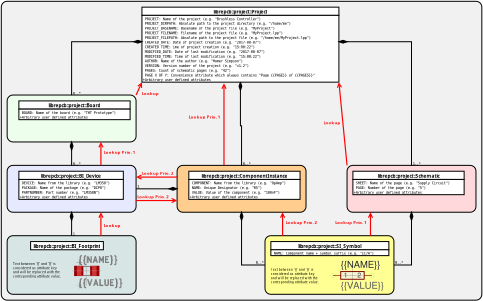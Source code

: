<?xml version="1.0" encoding="UTF-8"?>
<dia:diagram xmlns:dia="http://www.lysator.liu.se/~alla/dia/">
  <dia:layer name="Background" visible="true" connectable="true" active="true">
    <dia:object type="Standard - Box" version="0" id="O0">
      <dia:attribute name="obj_pos">
        <dia:point val="-18,-12"/>
      </dia:attribute>
      <dia:attribute name="obj_bb">
        <dia:rectangle val="-18.05,-12.05;64.05,39.05"/>
      </dia:attribute>
      <dia:attribute name="elem_corner">
        <dia:point val="-18,-12"/>
      </dia:attribute>
      <dia:attribute name="elem_width">
        <dia:real val="82"/>
      </dia:attribute>
      <dia:attribute name="elem_height">
        <dia:real val="51"/>
      </dia:attribute>
      <dia:attribute name="border_width">
        <dia:real val="0.1"/>
      </dia:attribute>
      <dia:attribute name="inner_color">
        <dia:color val="#f1f1f1ff"/>
      </dia:attribute>
      <dia:attribute name="show_background">
        <dia:boolean val="true"/>
      </dia:attribute>
      <dia:attribute name="corner_radius">
        <dia:real val="1"/>
      </dia:attribute>
    </dia:object>
    <dia:object type="Standard - Box" version="0" id="O1">
      <dia:attribute name="obj_pos">
        <dia:point val="-17,4"/>
      </dia:attribute>
      <dia:attribute name="obj_bb">
        <dia:rectangle val="-17.05,3.95;5.05,12.05"/>
      </dia:attribute>
      <dia:attribute name="elem_corner">
        <dia:point val="-17,4"/>
      </dia:attribute>
      <dia:attribute name="elem_width">
        <dia:real val="22"/>
      </dia:attribute>
      <dia:attribute name="elem_height">
        <dia:real val="8"/>
      </dia:attribute>
      <dia:attribute name="border_width">
        <dia:real val="0.1"/>
      </dia:attribute>
      <dia:attribute name="inner_color">
        <dia:color val="#edffecff"/>
      </dia:attribute>
      <dia:attribute name="show_background">
        <dia:boolean val="true"/>
      </dia:attribute>
      <dia:attribute name="corner_radius">
        <dia:real val="1"/>
      </dia:attribute>
    </dia:object>
    <dia:object type="Standard - Box" version="0" id="O2">
      <dia:attribute name="obj_pos">
        <dia:point val="41,16"/>
      </dia:attribute>
      <dia:attribute name="obj_bb">
        <dia:rectangle val="40.95,15.95;63.05,24.05"/>
      </dia:attribute>
      <dia:attribute name="elem_corner">
        <dia:point val="41,16"/>
      </dia:attribute>
      <dia:attribute name="elem_width">
        <dia:real val="22"/>
      </dia:attribute>
      <dia:attribute name="elem_height">
        <dia:real val="8"/>
      </dia:attribute>
      <dia:attribute name="border_width">
        <dia:real val="0.1"/>
      </dia:attribute>
      <dia:attribute name="inner_color">
        <dia:color val="#ffd8dbff"/>
      </dia:attribute>
      <dia:attribute name="show_background">
        <dia:boolean val="true"/>
      </dia:attribute>
      <dia:attribute name="corner_radius">
        <dia:real val="1"/>
      </dia:attribute>
    </dia:object>
    <dia:object type="Standard - Box" version="0" id="O3">
      <dia:attribute name="obj_pos">
        <dia:point val="-17,28"/>
      </dia:attribute>
      <dia:attribute name="obj_bb">
        <dia:rectangle val="-17.05,27.95;5.05,38.05"/>
      </dia:attribute>
      <dia:attribute name="elem_corner">
        <dia:point val="-17,28"/>
      </dia:attribute>
      <dia:attribute name="elem_width">
        <dia:real val="22"/>
      </dia:attribute>
      <dia:attribute name="elem_height">
        <dia:real val="10"/>
      </dia:attribute>
      <dia:attribute name="border_width">
        <dia:real val="0.1"/>
      </dia:attribute>
      <dia:attribute name="inner_color">
        <dia:color val="#d8e5e5ff"/>
      </dia:attribute>
      <dia:attribute name="show_background">
        <dia:boolean val="true"/>
      </dia:attribute>
      <dia:attribute name="corner_radius">
        <dia:real val="1"/>
      </dia:attribute>
    </dia:object>
    <dia:object type="Standard - Box" version="0" id="O4">
      <dia:attribute name="obj_pos">
        <dia:point val="-17,16"/>
      </dia:attribute>
      <dia:attribute name="obj_bb">
        <dia:rectangle val="-17.05,15.95;5.05,24.05"/>
      </dia:attribute>
      <dia:attribute name="elem_corner">
        <dia:point val="-17,16"/>
      </dia:attribute>
      <dia:attribute name="elem_width">
        <dia:real val="22"/>
      </dia:attribute>
      <dia:attribute name="elem_height">
        <dia:real val="8"/>
      </dia:attribute>
      <dia:attribute name="border_width">
        <dia:real val="0.1"/>
      </dia:attribute>
      <dia:attribute name="inner_color">
        <dia:color val="#e7e9ffff"/>
      </dia:attribute>
      <dia:attribute name="show_background">
        <dia:boolean val="true"/>
      </dia:attribute>
      <dia:attribute name="corner_radius">
        <dia:real val="1"/>
      </dia:attribute>
    </dia:object>
    <dia:object type="Standard - Box" version="0" id="O5">
      <dia:attribute name="obj_pos">
        <dia:point val="27,28"/>
      </dia:attribute>
      <dia:attribute name="obj_bb">
        <dia:rectangle val="26.95,27.95;49.05,38.05"/>
      </dia:attribute>
      <dia:attribute name="elem_corner">
        <dia:point val="27,28"/>
      </dia:attribute>
      <dia:attribute name="elem_width">
        <dia:real val="22"/>
      </dia:attribute>
      <dia:attribute name="elem_height">
        <dia:real val="10"/>
      </dia:attribute>
      <dia:attribute name="border_width">
        <dia:real val="0.1"/>
      </dia:attribute>
      <dia:attribute name="inner_color">
        <dia:color val="#ffff94ff"/>
      </dia:attribute>
      <dia:attribute name="show_background">
        <dia:boolean val="true"/>
      </dia:attribute>
      <dia:attribute name="corner_radius">
        <dia:real val="1"/>
      </dia:attribute>
    </dia:object>
    <dia:object type="Standard - Box" version="0" id="O6">
      <dia:attribute name="obj_pos">
        <dia:point val="12,16"/>
      </dia:attribute>
      <dia:attribute name="obj_bb">
        <dia:rectangle val="11.95,15.95;34.05,24.05"/>
      </dia:attribute>
      <dia:attribute name="elem_corner">
        <dia:point val="12,16"/>
      </dia:attribute>
      <dia:attribute name="elem_width">
        <dia:real val="22"/>
      </dia:attribute>
      <dia:attribute name="elem_height">
        <dia:real val="8"/>
      </dia:attribute>
      <dia:attribute name="border_width">
        <dia:real val="0.1"/>
      </dia:attribute>
      <dia:attribute name="inner_color">
        <dia:color val="#ffce8eff"/>
      </dia:attribute>
      <dia:attribute name="show_background">
        <dia:boolean val="true"/>
      </dia:attribute>
      <dia:attribute name="corner_radius">
        <dia:real val="1"/>
      </dia:attribute>
    </dia:object>
    <dia:object type="UML - Association" version="2" id="O7">
      <dia:attribute name="obj_pos">
        <dia:point val="-6,12"/>
      </dia:attribute>
      <dia:attribute name="obj_bb">
        <dia:rectangle val="-6.75,11.25;-4.26,16.8"/>
      </dia:attribute>
      <dia:attribute name="meta">
        <dia:composite type="dict"/>
      </dia:attribute>
      <dia:attribute name="orth_points">
        <dia:point val="-6,12"/>
        <dia:point val="-6,14.35"/>
        <dia:point val="-6,14.35"/>
        <dia:point val="-6,16"/>
      </dia:attribute>
      <dia:attribute name="orth_orient">
        <dia:enum val="1"/>
        <dia:enum val="0"/>
        <dia:enum val="1"/>
      </dia:attribute>
      <dia:attribute name="orth_autoroute">
        <dia:boolean val="true"/>
      </dia:attribute>
      <dia:attribute name="name">
        <dia:string>##</dia:string>
      </dia:attribute>
      <dia:attribute name="direction">
        <dia:enum val="1"/>
      </dia:attribute>
      <dia:attribute name="show_direction">
        <dia:boolean val="false"/>
      </dia:attribute>
      <dia:attribute name="assoc_type">
        <dia:enum val="2"/>
      </dia:attribute>
      <dia:attribute name="role_a">
        <dia:string>##</dia:string>
      </dia:attribute>
      <dia:attribute name="multipicity_a">
        <dia:string>##</dia:string>
      </dia:attribute>
      <dia:attribute name="visibility_a">
        <dia:enum val="3"/>
      </dia:attribute>
      <dia:attribute name="show_arrow_a">
        <dia:boolean val="false"/>
      </dia:attribute>
      <dia:attribute name="role_b">
        <dia:string>##</dia:string>
      </dia:attribute>
      <dia:attribute name="multipicity_b">
        <dia:string>#0..*#</dia:string>
      </dia:attribute>
      <dia:attribute name="visibility_b">
        <dia:enum val="3"/>
      </dia:attribute>
      <dia:attribute name="show_arrow_b">
        <dia:boolean val="false"/>
      </dia:attribute>
      <dia:attribute name="text_font">
        <dia:font family="monospace" style="0" name="Courier"/>
      </dia:attribute>
      <dia:attribute name="text_height">
        <dia:real val="0.8"/>
      </dia:attribute>
      <dia:attribute name="text_colour">
        <dia:color val="#000000ff"/>
      </dia:attribute>
      <dia:attribute name="line_width">
        <dia:real val="0.1"/>
      </dia:attribute>
      <dia:attribute name="line_colour">
        <dia:color val="#000000ff"/>
      </dia:attribute>
      <dia:connections>
        <dia:connection handle="0" to="O1" connection="6"/>
        <dia:connection handle="1" to="O4" connection="1"/>
      </dia:connections>
    </dia:object>
    <dia:object type="UML - Association" version="2" id="O8">
      <dia:attribute name="obj_pos">
        <dia:point val="22.805,1.8"/>
      </dia:attribute>
      <dia:attribute name="obj_bb">
        <dia:rectangle val="22.055,1.05;24.74,16.8"/>
      </dia:attribute>
      <dia:attribute name="meta">
        <dia:composite type="dict"/>
      </dia:attribute>
      <dia:attribute name="orth_points">
        <dia:point val="22.805,1.8"/>
        <dia:point val="22.805,9.25"/>
        <dia:point val="23,9.25"/>
        <dia:point val="23,16"/>
      </dia:attribute>
      <dia:attribute name="orth_orient">
        <dia:enum val="1"/>
        <dia:enum val="0"/>
        <dia:enum val="1"/>
      </dia:attribute>
      <dia:attribute name="orth_autoroute">
        <dia:boolean val="true"/>
      </dia:attribute>
      <dia:attribute name="name">
        <dia:string>##</dia:string>
      </dia:attribute>
      <dia:attribute name="direction">
        <dia:enum val="1"/>
      </dia:attribute>
      <dia:attribute name="show_direction">
        <dia:boolean val="false"/>
      </dia:attribute>
      <dia:attribute name="assoc_type">
        <dia:enum val="2"/>
      </dia:attribute>
      <dia:attribute name="role_a">
        <dia:string>##</dia:string>
      </dia:attribute>
      <dia:attribute name="multipicity_a">
        <dia:string>##</dia:string>
      </dia:attribute>
      <dia:attribute name="visibility_a">
        <dia:enum val="3"/>
      </dia:attribute>
      <dia:attribute name="show_arrow_a">
        <dia:boolean val="false"/>
      </dia:attribute>
      <dia:attribute name="role_b">
        <dia:string>##</dia:string>
      </dia:attribute>
      <dia:attribute name="multipicity_b">
        <dia:string>#0..*#</dia:string>
      </dia:attribute>
      <dia:attribute name="visibility_b">
        <dia:enum val="3"/>
      </dia:attribute>
      <dia:attribute name="show_arrow_b">
        <dia:boolean val="false"/>
      </dia:attribute>
      <dia:attribute name="text_font">
        <dia:font family="monospace" style="0" name="Courier"/>
      </dia:attribute>
      <dia:attribute name="text_height">
        <dia:real val="0.8"/>
      </dia:attribute>
      <dia:attribute name="text_colour">
        <dia:color val="#000000ff"/>
      </dia:attribute>
      <dia:attribute name="line_width">
        <dia:real val="0.1"/>
      </dia:attribute>
      <dia:attribute name="line_colour">
        <dia:color val="#000000ff"/>
      </dia:attribute>
      <dia:connections>
        <dia:connection handle="0" to="O20" connection="6"/>
        <dia:connection handle="1" to="O6" connection="1"/>
      </dia:connections>
    </dia:object>
    <dia:object type="UML - Association" version="2" id="O9">
      <dia:attribute name="obj_pos">
        <dia:point val="12,20"/>
      </dia:attribute>
      <dia:attribute name="obj_bb">
        <dia:rectangle val="4.95,19.24;12.75,20.84"/>
      </dia:attribute>
      <dia:attribute name="meta">
        <dia:composite type="dict"/>
      </dia:attribute>
      <dia:attribute name="orth_points">
        <dia:point val="12,20"/>
        <dia:point val="8.15,20"/>
        <dia:point val="8.15,20"/>
        <dia:point val="5,20"/>
      </dia:attribute>
      <dia:attribute name="orth_orient">
        <dia:enum val="0"/>
        <dia:enum val="1"/>
        <dia:enum val="0"/>
      </dia:attribute>
      <dia:attribute name="orth_autoroute">
        <dia:boolean val="true"/>
      </dia:attribute>
      <dia:attribute name="name">
        <dia:string>##</dia:string>
      </dia:attribute>
      <dia:attribute name="direction">
        <dia:enum val="1"/>
      </dia:attribute>
      <dia:attribute name="show_direction">
        <dia:boolean val="false"/>
      </dia:attribute>
      <dia:attribute name="assoc_type">
        <dia:enum val="2"/>
      </dia:attribute>
      <dia:attribute name="role_a">
        <dia:string>##</dia:string>
      </dia:attribute>
      <dia:attribute name="multipicity_a">
        <dia:string>##</dia:string>
      </dia:attribute>
      <dia:attribute name="visibility_a">
        <dia:enum val="3"/>
      </dia:attribute>
      <dia:attribute name="show_arrow_a">
        <dia:boolean val="false"/>
      </dia:attribute>
      <dia:attribute name="role_b">
        <dia:string>##</dia:string>
      </dia:attribute>
      <dia:attribute name="multipicity_b">
        <dia:string>#1#</dia:string>
      </dia:attribute>
      <dia:attribute name="visibility_b">
        <dia:enum val="3"/>
      </dia:attribute>
      <dia:attribute name="show_arrow_b">
        <dia:boolean val="false"/>
      </dia:attribute>
      <dia:attribute name="text_font">
        <dia:font family="monospace" style="0" name="Courier"/>
      </dia:attribute>
      <dia:attribute name="text_height">
        <dia:real val="0.8"/>
      </dia:attribute>
      <dia:attribute name="text_colour">
        <dia:color val="#000000ff"/>
      </dia:attribute>
      <dia:attribute name="line_width">
        <dia:real val="0.1"/>
      </dia:attribute>
      <dia:attribute name="line_colour">
        <dia:color val="#000000ff"/>
      </dia:attribute>
      <dia:connections>
        <dia:connection handle="0" to="O6" connection="3"/>
        <dia:connection handle="1" to="O4" connection="4"/>
      </dia:connections>
    </dia:object>
    <dia:object type="UML - Association" version="2" id="O10">
      <dia:attribute name="obj_pos">
        <dia:point val="23,24"/>
      </dia:attribute>
      <dia:attribute name="obj_bb">
        <dia:rectangle val="22.25,23.25;27.05,33.84"/>
      </dia:attribute>
      <dia:attribute name="meta">
        <dia:composite type="dict"/>
      </dia:attribute>
      <dia:attribute name="orth_points">
        <dia:point val="23,24"/>
        <dia:point val="23,33"/>
        <dia:point val="27,33"/>
      </dia:attribute>
      <dia:attribute name="orth_orient">
        <dia:enum val="1"/>
        <dia:enum val="0"/>
      </dia:attribute>
      <dia:attribute name="orth_autoroute">
        <dia:boolean val="true"/>
      </dia:attribute>
      <dia:attribute name="name">
        <dia:string>##</dia:string>
      </dia:attribute>
      <dia:attribute name="direction">
        <dia:enum val="1"/>
      </dia:attribute>
      <dia:attribute name="show_direction">
        <dia:boolean val="false"/>
      </dia:attribute>
      <dia:attribute name="assoc_type">
        <dia:enum val="2"/>
      </dia:attribute>
      <dia:attribute name="role_a">
        <dia:string>##</dia:string>
      </dia:attribute>
      <dia:attribute name="multipicity_a">
        <dia:string>##</dia:string>
      </dia:attribute>
      <dia:attribute name="visibility_a">
        <dia:enum val="3"/>
      </dia:attribute>
      <dia:attribute name="show_arrow_a">
        <dia:boolean val="false"/>
      </dia:attribute>
      <dia:attribute name="role_b">
        <dia:string>##</dia:string>
      </dia:attribute>
      <dia:attribute name="multipicity_b">
        <dia:string>#0..*#</dia:string>
      </dia:attribute>
      <dia:attribute name="visibility_b">
        <dia:enum val="3"/>
      </dia:attribute>
      <dia:attribute name="show_arrow_b">
        <dia:boolean val="false"/>
      </dia:attribute>
      <dia:attribute name="text_font">
        <dia:font family="monospace" style="0" name="Courier"/>
      </dia:attribute>
      <dia:attribute name="text_height">
        <dia:real val="0.8"/>
      </dia:attribute>
      <dia:attribute name="text_colour">
        <dia:color val="#000000ff"/>
      </dia:attribute>
      <dia:attribute name="line_width">
        <dia:real val="0.1"/>
      </dia:attribute>
      <dia:attribute name="line_colour">
        <dia:color val="#000000ff"/>
      </dia:attribute>
      <dia:connections>
        <dia:connection handle="0" to="O6" connection="6"/>
        <dia:connection handle="1" to="O5" connection="3"/>
      </dia:connections>
    </dia:object>
    <dia:object type="UML - Class" version="0" id="O11">
      <dia:attribute name="obj_pos">
        <dia:point val="14,17"/>
      </dia:attribute>
      <dia:attribute name="obj_bb">
        <dia:rectangle val="13.95,16.95;33.03,21.85"/>
      </dia:attribute>
      <dia:attribute name="elem_corner">
        <dia:point val="14,17"/>
      </dia:attribute>
      <dia:attribute name="elem_width">
        <dia:real val="18.98"/>
      </dia:attribute>
      <dia:attribute name="elem_height">
        <dia:real val="4.8"/>
      </dia:attribute>
      <dia:attribute name="name">
        <dia:string>#librepcb::project::ComponentInstance#</dia:string>
      </dia:attribute>
      <dia:attribute name="stereotype">
        <dia:string>##</dia:string>
      </dia:attribute>
      <dia:attribute name="comment">
        <dia:string>##</dia:string>
      </dia:attribute>
      <dia:attribute name="abstract">
        <dia:boolean val="false"/>
      </dia:attribute>
      <dia:attribute name="suppress_attributes">
        <dia:boolean val="false"/>
      </dia:attribute>
      <dia:attribute name="suppress_operations">
        <dia:boolean val="false"/>
      </dia:attribute>
      <dia:attribute name="visible_attributes">
        <dia:boolean val="true"/>
      </dia:attribute>
      <dia:attribute name="visible_operations">
        <dia:boolean val="false"/>
      </dia:attribute>
      <dia:attribute name="visible_comments">
        <dia:boolean val="true"/>
      </dia:attribute>
      <dia:attribute name="wrap_operations">
        <dia:boolean val="false"/>
      </dia:attribute>
      <dia:attribute name="wrap_after_char">
        <dia:int val="40"/>
      </dia:attribute>
      <dia:attribute name="comment_line_length">
        <dia:int val="17"/>
      </dia:attribute>
      <dia:attribute name="comment_tagging">
        <dia:boolean val="false"/>
      </dia:attribute>
      <dia:attribute name="allow_resizing">
        <dia:boolean val="false"/>
      </dia:attribute>
      <dia:attribute name="line_width">
        <dia:real val="0.1"/>
      </dia:attribute>
      <dia:attribute name="line_color">
        <dia:color val="#000000ff"/>
      </dia:attribute>
      <dia:attribute name="fill_color">
        <dia:color val="#ffffffff"/>
      </dia:attribute>
      <dia:attribute name="text_color">
        <dia:color val="#000000ff"/>
      </dia:attribute>
      <dia:attribute name="normal_font">
        <dia:font family="monospace" style="0" name="Courier"/>
      </dia:attribute>
      <dia:attribute name="abstract_font">
        <dia:font family="monospace" style="88" name="Courier-BoldOblique"/>
      </dia:attribute>
      <dia:attribute name="polymorphic_font">
        <dia:font family="monospace" style="8" name="Courier-Oblique"/>
      </dia:attribute>
      <dia:attribute name="classname_font">
        <dia:font family="sans" style="80" name="Helvetica-Bold"/>
      </dia:attribute>
      <dia:attribute name="abstract_classname_font">
        <dia:font family="sans" style="88" name="Helvetica-BoldOblique"/>
      </dia:attribute>
      <dia:attribute name="comment_font">
        <dia:font family="sans" style="8" name="Helvetica-Oblique"/>
      </dia:attribute>
      <dia:attribute name="normal_font_height">
        <dia:real val="0.8"/>
      </dia:attribute>
      <dia:attribute name="polymorphic_font_height">
        <dia:real val="0.8"/>
      </dia:attribute>
      <dia:attribute name="abstract_font_height">
        <dia:real val="0.8"/>
      </dia:attribute>
      <dia:attribute name="classname_font_height">
        <dia:real val="1"/>
      </dia:attribute>
      <dia:attribute name="abstract_classname_font_height">
        <dia:real val="1"/>
      </dia:attribute>
      <dia:attribute name="comment_font_height">
        <dia:real val="0.7"/>
      </dia:attribute>
      <dia:attribute name="attributes">
        <dia:composite type="umlattribute">
          <dia:attribute name="name">
            <dia:string>#COMPONENT#</dia:string>
          </dia:attribute>
          <dia:attribute name="type">
            <dia:string>#Name from the library (e.g. "OpAmp")#</dia:string>
          </dia:attribute>
          <dia:attribute name="value">
            <dia:string>##</dia:string>
          </dia:attribute>
          <dia:attribute name="comment">
            <dia:string>##</dia:string>
          </dia:attribute>
          <dia:attribute name="visibility">
            <dia:enum val="3"/>
          </dia:attribute>
          <dia:attribute name="abstract">
            <dia:boolean val="false"/>
          </dia:attribute>
          <dia:attribute name="class_scope">
            <dia:boolean val="false"/>
          </dia:attribute>
        </dia:composite>
        <dia:composite type="umlattribute">
          <dia:attribute name="name">
            <dia:string>#NAME#</dia:string>
          </dia:attribute>
          <dia:attribute name="type">
            <dia:string>#Unique Designator (e.g. "R5")#</dia:string>
          </dia:attribute>
          <dia:attribute name="value">
            <dia:string>##</dia:string>
          </dia:attribute>
          <dia:attribute name="comment">
            <dia:string>##</dia:string>
          </dia:attribute>
          <dia:attribute name="visibility">
            <dia:enum val="3"/>
          </dia:attribute>
          <dia:attribute name="abstract">
            <dia:boolean val="false"/>
          </dia:attribute>
          <dia:attribute name="class_scope">
            <dia:boolean val="false"/>
          </dia:attribute>
        </dia:composite>
        <dia:composite type="umlattribute">
          <dia:attribute name="name">
            <dia:string>#VALUE#</dia:string>
          </dia:attribute>
          <dia:attribute name="type">
            <dia:string>#Value of the component (e.g. "100nF")#</dia:string>
          </dia:attribute>
          <dia:attribute name="value">
            <dia:string>##</dia:string>
          </dia:attribute>
          <dia:attribute name="comment">
            <dia:string>##</dia:string>
          </dia:attribute>
          <dia:attribute name="visibility">
            <dia:enum val="3"/>
          </dia:attribute>
          <dia:attribute name="abstract">
            <dia:boolean val="false"/>
          </dia:attribute>
          <dia:attribute name="class_scope">
            <dia:boolean val="false"/>
          </dia:attribute>
        </dia:composite>
        <dia:composite type="umlattribute">
          <dia:attribute name="name">
            <dia:string>#Arbitrary user defined attributes#</dia:string>
          </dia:attribute>
          <dia:attribute name="type">
            <dia:string>##</dia:string>
          </dia:attribute>
          <dia:attribute name="value">
            <dia:string>##</dia:string>
          </dia:attribute>
          <dia:attribute name="comment">
            <dia:string>##</dia:string>
          </dia:attribute>
          <dia:attribute name="visibility">
            <dia:enum val="0"/>
          </dia:attribute>
          <dia:attribute name="abstract">
            <dia:boolean val="false"/>
          </dia:attribute>
          <dia:attribute name="class_scope">
            <dia:boolean val="false"/>
          </dia:attribute>
        </dia:composite>
      </dia:attribute>
      <dia:attribute name="operations"/>
      <dia:attribute name="template">
        <dia:boolean val="false"/>
      </dia:attribute>
      <dia:attribute name="templates"/>
    </dia:object>
    <dia:object type="UML - Class" version="0" id="O12">
      <dia:attribute name="obj_pos">
        <dia:point val="28,29"/>
      </dia:attribute>
      <dia:attribute name="obj_bb">
        <dia:rectangle val="27.95,28.95;48.185,31.45"/>
      </dia:attribute>
      <dia:attribute name="elem_corner">
        <dia:point val="28,29"/>
      </dia:attribute>
      <dia:attribute name="elem_width">
        <dia:real val="20.135"/>
      </dia:attribute>
      <dia:attribute name="elem_height">
        <dia:real val="2.4"/>
      </dia:attribute>
      <dia:attribute name="name">
        <dia:string>#librepcb::project::SI_Symbol#</dia:string>
      </dia:attribute>
      <dia:attribute name="stereotype">
        <dia:string>##</dia:string>
      </dia:attribute>
      <dia:attribute name="comment">
        <dia:string>##</dia:string>
      </dia:attribute>
      <dia:attribute name="abstract">
        <dia:boolean val="false"/>
      </dia:attribute>
      <dia:attribute name="suppress_attributes">
        <dia:boolean val="false"/>
      </dia:attribute>
      <dia:attribute name="suppress_operations">
        <dia:boolean val="false"/>
      </dia:attribute>
      <dia:attribute name="visible_attributes">
        <dia:boolean val="true"/>
      </dia:attribute>
      <dia:attribute name="visible_operations">
        <dia:boolean val="false"/>
      </dia:attribute>
      <dia:attribute name="visible_comments">
        <dia:boolean val="true"/>
      </dia:attribute>
      <dia:attribute name="wrap_operations">
        <dia:boolean val="false"/>
      </dia:attribute>
      <dia:attribute name="wrap_after_char">
        <dia:int val="40"/>
      </dia:attribute>
      <dia:attribute name="comment_line_length">
        <dia:int val="17"/>
      </dia:attribute>
      <dia:attribute name="comment_tagging">
        <dia:boolean val="false"/>
      </dia:attribute>
      <dia:attribute name="allow_resizing">
        <dia:boolean val="false"/>
      </dia:attribute>
      <dia:attribute name="line_width">
        <dia:real val="0.1"/>
      </dia:attribute>
      <dia:attribute name="line_color">
        <dia:color val="#000000ff"/>
      </dia:attribute>
      <dia:attribute name="fill_color">
        <dia:color val="#ffffffff"/>
      </dia:attribute>
      <dia:attribute name="text_color">
        <dia:color val="#000000ff"/>
      </dia:attribute>
      <dia:attribute name="normal_font">
        <dia:font family="monospace" style="0" name="Courier"/>
      </dia:attribute>
      <dia:attribute name="abstract_font">
        <dia:font family="monospace" style="88" name="Courier-BoldOblique"/>
      </dia:attribute>
      <dia:attribute name="polymorphic_font">
        <dia:font family="monospace" style="8" name="Courier-Oblique"/>
      </dia:attribute>
      <dia:attribute name="classname_font">
        <dia:font family="sans" style="80" name="Helvetica-Bold"/>
      </dia:attribute>
      <dia:attribute name="abstract_classname_font">
        <dia:font family="sans" style="88" name="Helvetica-BoldOblique"/>
      </dia:attribute>
      <dia:attribute name="comment_font">
        <dia:font family="sans" style="8" name="Helvetica-Oblique"/>
      </dia:attribute>
      <dia:attribute name="normal_font_height">
        <dia:real val="0.8"/>
      </dia:attribute>
      <dia:attribute name="polymorphic_font_height">
        <dia:real val="0.8"/>
      </dia:attribute>
      <dia:attribute name="abstract_font_height">
        <dia:real val="0.8"/>
      </dia:attribute>
      <dia:attribute name="classname_font_height">
        <dia:real val="1"/>
      </dia:attribute>
      <dia:attribute name="abstract_classname_font_height">
        <dia:real val="1"/>
      </dia:attribute>
      <dia:attribute name="comment_font_height">
        <dia:real val="0.7"/>
      </dia:attribute>
      <dia:attribute name="attributes">
        <dia:composite type="umlattribute">
          <dia:attribute name="name">
            <dia:string>#NAME#</dia:string>
          </dia:attribute>
          <dia:attribute name="type">
            <dia:string>#Component name + symbol suffix (e.g. "IC7A")#</dia:string>
          </dia:attribute>
          <dia:attribute name="value">
            <dia:string>##</dia:string>
          </dia:attribute>
          <dia:attribute name="comment">
            <dia:string>##</dia:string>
          </dia:attribute>
          <dia:attribute name="visibility">
            <dia:enum val="3"/>
          </dia:attribute>
          <dia:attribute name="abstract">
            <dia:boolean val="false"/>
          </dia:attribute>
          <dia:attribute name="class_scope">
            <dia:boolean val="false"/>
          </dia:attribute>
        </dia:composite>
      </dia:attribute>
      <dia:attribute name="operations"/>
      <dia:attribute name="template">
        <dia:boolean val="false"/>
      </dia:attribute>
      <dia:attribute name="templates"/>
    </dia:object>
    <dia:object type="Standard - Image" version="0" id="O13">
      <dia:attribute name="obj_pos">
        <dia:point val="38,32"/>
      </dia:attribute>
      <dia:attribute name="obj_bb">
        <dia:rectangle val="38,32;47.556,37.899"/>
      </dia:attribute>
      <dia:attribute name="elem_corner">
        <dia:point val="38,32"/>
      </dia:attribute>
      <dia:attribute name="elem_width">
        <dia:real val="9.556"/>
      </dia:attribute>
      <dia:attribute name="elem_height">
        <dia:real val="5.899"/>
      </dia:attribute>
      <dia:attribute name="draw_border">
        <dia:boolean val="false"/>
      </dia:attribute>
      <dia:attribute name="keep_aspect">
        <dia:boolean val="true"/>
      </dia:attribute>
      <dia:attribute name="file">
        <dia:string>##</dia:string>
      </dia:attribute>
      <dia:attribute name="inline_data">
        <dia:boolean val="true"/>
      </dia:attribute>
      <dia:attribute name="pixbuf">
        <dia:composite type="pixbuf">
          <dia:attribute name="data">
            <dia:data>iVBORw0KGgoAAAANSUhEUgAAAWYAAADdCAYAAACIXNgUAAAABHNCSVQICAgIfAhkiAAAIABJREFU
eJzt3XlcVPX+P/DXmRkWEVncNxAVF0QEUTFlEU0TRa20qyVWt8x7K/ObmZa2aNzUtPL+LG0xLbvK
zfW6oCIqaoCiCCKSiigKuSC5sCiyw+f3B0HMnDMwM+fMzBl4Px8PHzWfmXmfzwxz3vOZ9/mcz+EY
YyCEECIfCnN3gBBCiDpKzIQQIjOUmAkhRGYoMRNCiMxQYiaEEJmhxEwIITJDiZkQQmSGEjMhhMgM
JWZCCJEZSsyEECIzKnN3oClZt24dS0xMxB9//IHy8nIAQFBQED7++GPOVPG2b9/O1q9fz2vv2LEj
Nm/ebFA/GvOf//yHRUREqLV5enpi9erVkm4vISGBLVmyROv9S5YsQUBAgGTbvHjxIps7d67W+598
8kksXLjQKO9pfc8++ywrKioSvM/KygpRUVGN9iEyMpKtWbNG8r7p4siRI7z+JSUlsQ8++AAAwHEc
WrdujT59+mDChAkYMmSI3u+p1PHMjRKzBGJiYth7772H/Px83n19+vQxabzCwkJkZmby2jMzM7Fm
zRo2Z84cyT+kBQUFvG06OTlJvRlERkYKvrZa+/btQ0BAgGTbq6ioaHB7eXl5WLhwoWTbExIbG8tS
U1O13m9tba1TnEePHjX4WkytpKSE15/ExERs2rQJ06dPZ8uWLdPrcyp1PHOjUoZISUlJ7M033xRM
onKIV98333yD9PR0i1216tChQw3ef/jwYRP1pEZeXh6OHj1q1PezsdfcFP3yyy9YvHixZO+r1PFM
gRKzSOHh4aioqJBtvPrKysoQHh5ulNjGFhUVxQoKChp8TEFBAaKioky6A0ZHRxs1/pEjR4waX64i
IiKQnJws2d9S6njGRqUMERITE9nFixfV2pRKJaZOnYphw4ahTZs2aNu2rdniadkGIiIi2IwZMyzq
p92BAwd0ftz48eON3Ju/xMTEGC12bGwsu3//vtHim1NQUBC3fft2VlhYiFu3biEiIgLXrl2ru58x
hh07dmDw4MFmiWdulJhFuHDhAq/trbfewty5cw1KelLH0+aLL75AaGjoaGdnZ+NlFYkdO3ZM0sdJ
paCgANHR0SwkJETyLzpTlDE+//xzeHt7G307QuoflPv73/8OX19fVr+EpzlIMXU8c6LELMKtW7d4
bRMnTpRNPG0ePnyIRYsWHfn+++8tYtS8detWVlpaymsfMGAA0tLS1NpKS0uxfft2NnXqVJO9tujo
aISEhEge1xRljLZt26J3796y+Bw89dRT2LZtW93tmzdvyiqeKVGNWQShRNqzZ0+DP+RSx2vIoUOH
sG/fPououQmVMaytrbF8+XIoFPyPsK5lD0O1bt1a7fbRo0cl34ZQGUNzu01Nu3bt1G4/fPhQVvFM
iRKzCJoHo2xtbWUVr5aDg4NgAlu6dKkk8Y2pqKgICQkJvPbg4GB069aN8/Pz49138uRJCI2wpTJm
zBheH/fv3y/pl5xQGeOpp56SchOy06pVK17bpUuXDH5fpY5nSpSYJcRx0g5upYrXtWtXhIWF8drv
3r2LRYsWyfqDumXLFlZdXc1rnzBhAgBg7NixvPuqqqrwyy+/GO11CZUtDh48KOk2NMsYNjY2CAwM
lHQbciPX/cccKDE3E//617+4Tp068dq3bt2K+Ph42Sbn/fv389qcnJwQEBAwBqg5+87U5Yzg4GDO
xcVFre3XX3+VLL5QGWPEiBFo0aKFZNsg8kaJuRlZvHixYHtDpzmbU3p6OtM8uAfUjFitrKxiAMDZ
2Zl74okneI9JSUnB1atXTTZqLi4uxu7duyXZnlAZQ+iXAWm6KDE3IyEhIZzQHN+srCysXLlSdqPm
qKgowXbNmSrakpbU5YX6hMoZUp1solnGsLW1xeTJky33dznRGyXmZmblypWco6Mjr33Dhg1ITU2V
VXIWKke4urrCy8tLLUmNGjUKSqWS91htiV0Kvr6+XPfu3dXaYmNjRccVKmMEBweLjkssCyXmZsbe
3h7vvfcer72yslJWJY2kpCSWlZXFa584cSLvoI6Tk5NgOSMjIwPnz583WTmjrKwMO3bsELU9KmMQ
gBJzszR9+nTBRJaWloYffvhBFqNmoYN+ABAaGirYri15GXPULLRNseUMzTJGixYt8Mwzz1AZo5mh
xNxMLVmyBDY2Nrz21atXG/Wgma6E6sM+Pj5wcXERTFLayhnGnJ3h7e3Nubu7q7WdOHHC4HhCZYyR
I0caHI9YLkrMzVTfvn252bNn89pLSkrw6aefmqFHfzl69Ci7d+8er72h09MdHR25YcOG8dpv376N
hIQEk5UzysvLsWXLFoO2R2UMUosSswi1VxWRa7zGzJkzh/Pw8OC1x8fHY/v27WYbNQuNclUqVaNJ
Stt6FdrKIlKQ8mQTzTKGnZ0dJk2a1KzLGJa+jxmKFjESQfNyP0KlAXPG00V4eDief/55aJ5dt2LF
CkyePBkqlek/IkKL9wQFBcHR0bHBJDVy5EioVCpUVlaqtUdHR2P58uXSdvJPnp6enIeHB0tPT69r
EzqFvDHmKmOEh4fjyy+/NNqXcERExBhdVzEU+ryLWd9C6nimRIlZhEePHqndFns5Janj6WLIkCHc
Sy+9xH7++We19vz8fLz77rvsq6++MumIbffu3YLXt9NllT0HBwdu+PDhLC4uTq09Pz8fhw4dYmPH
jjXKawkJCUH9xFxVVYVNmzaxl156SeftmauM8fvvvxs1fl5e3hFnZ2ed3gehRZrEJFKp45kSlTJE
KCwsVLstNpFKHU9XS5Ys4bp06cJrj4yMxOHDh01a0hAqYzg4OCAoKOifujzfUmdnaP5KaNmyJSZO
nNisyhhCiTQvL0828UyJErOB4uPjmWa9qk2bNrKJpy9tc5hNfSkqzdEuUJP4rK2tf9Dl+SNHjoSV
lRWv3ZhXGunTpw/n5eWl1paYmKjzCnc0G6PGgAEDOM056oaUhYwVz5QoMRtIaA1ef39/2cTT15gx
Y7hJkybx2nNycrBkyRKTjJo3bdrEhK53WLuSnC5atWrFCb1vxcXF2LVrl8lmZ1RXV+u8wh3Nxqhh
b2+PgQMHqrUJfVGbK54pUWI2wLVr19iePXvU2jiOwzPPPDNGy1NMGs9QK1eu5JydnXntEREROH36
tNGTs1AZo0uXLhg4cKBeP+m1JTVjzmkWWitZ13KGZhnD3t4eEyZMMEkZY926dcjKyuKM9U/fCz1o
fsGVlJRg1apVBn/2pI5nKpSY9XTw4EH20ksv8erBkyZNgiHX0JM6nhi2trZYuHAhr726utrop2tn
Z2ezpKQkXvuECRP0Xlc3ODhYsJwRHx9vcP8a4+7uzmmOzpKTk5GTk9NgEhAqY4waNUr6Dmoh9D6Z
06xZs7gePXqota1duxbLli0TvLyYqeOZCs3K0FF0dDRbvHgxhE588PLywurVq/XKHlLHk8rUqVO5
ffv2Mc0z2K5cuYLVq1czqS8MW2v//v1gjJ/DIiMjcfToUUlGOBUVFXrPltDH2LFjce7cubrbjDHs
378f//jHP7Q+h8oYfP/+97/x/PPPq9XoN2zYgP/85z9s1qxZWLBggV5/P6njmQKNmHWUlZXFS6IK
hQJTp07Frl279P7DSh1PSh9//LHgouzfffcdLl68aJSfgdrKDHfu3EFmZqbe/4Rq1YDxZ2doju4b
O9lEqIwxfvx42SUKU/L29uY2bdoET09PtfaKigrBK8mbOp4pUGIWYcmSJVi5ciUn1UkYUsczVO/e
vbk5c+bw2svLy/HJJ59Ivr20tDR2+fJlyeMKOXPmDLKzs43y5eLm5sYNGjRIrS01NRWZmZmC2xMq
Yzz55JPG6JrFGTJkCLd//36uT58+soxnbJSYRQgPD8fSpUsl28mljifGG2+8wfXv35/XnpycjJ9/
/lnSPhr7qtb1McaMOmoWOkVbqFyhrV3baeXNTUJCAnvyySdZRkaGLOMZGyVmHbm6uvImrFdXV+PH
H3/EvHnz9E5UUsczhk8++UTwenqrVq3ijTorKyu1lg8aI5SYra2t4eLiIupf27ZtBbdnzMQ8bdo0
TvM90zY7Q7OM4eDggJCQkGZdxgCAlJQU9uqrr+L69etq7VZWVhBa28XU8UyBDv7pKDQ0lAsNDUV0
dDRbtmwZbt26VXff7t27MWjQIBYWFqbzTiV1PGMYNGgQ9+qrr7INGzaotRcVFWHZsmVYv369Whug
/9mKJ06cYLdv3+a1T5kyBcuXLxf1+rOzs9moUaN4BxUvXryIixcvMk9PT8nfX3t7e/j5+eH06dN1
bRcuXMDly5dZ375967ZHZQzt5s2bh7KysrrbCoUCb775Jt59912D/l5SxzMFGjHrKSQkhNu8eTM0
5/uuXr1aFvGk9uGHH3Kurq689piYGOzdu1f0yF5bGUPo2oT6cnNz4wYPHqzXdqWgSzlDqIwhNBe6
uVm3bh3TXL/j3XffNTiJSh3PVCgxG8DNzY175pln1Nru379v8LQuqeNJTdsc5mXLlomOLZSgOnfu
jICAAEl2nHHjxgm2G7OcERYWxmku2q9ZzqAyhjDNz4O9vT3efPNNg98XqeOZCiVmAwn97BRartJc
8aQ0atQobvLkybz2e/fuYcGCBQZ/eRw8eJDl5+fz2qU8APbCCy/wkiRQs6paYmKiUb74VCoVNBft
v3z5ct1UQ6EyxujRo43RFYuSn58/uv48cEDcyTZSxzMlSswG8vf35zTXe71586Zs4klt1apVnNCi
Sjt37kRycrJBMbUtYC9FGaOWra0tL0nWMvXsjNpRM51UIiw9PZ03EvHz85NNPFOixCyCg4OD2m3N
UZC540lt0aJFgu2GXufu2LFjvLbu3btj0KBBkv7U1JboDb3SiC7CwsJ489Frt6f5S8jJyQlPPfWU
7H9eG5vQkpxCa7eYK54pUWIWobkl5ilTpnAjRoyQJNa2bdsE1yqQcrRc64UXXuCsra157ffu3TNq
HT8gIEDt9rVr1/Djjz9SGUMLoUSquU+YM54pUWIWoVWrVmq3S0pKZBXPGD766CPY2dmJjqNtVoS2
g3ViaftCMXU5Y9WqVbw2KmPUqD+lrZaYRCp1PFOiecwiSH3qtLlPxdaFu7s7N3fuXCbmGnqlpaU4
efIkr71fv34wxtxioCbhCx1MPXz4sDE2B6DmZJMlS5aw+glC88vW2dkZo0ePNlsZ44033oBCoTD6
7J89e/agd+/eer/O5riPATRiJgaYNWsWN2DAAIOfv3nzZqZ58VfAOGWMWs8++ywnNNIvKipCZGSk
0RJTYGBgg/ebu4xRVlaGkpISo/8j+qHETAwSHh5u8OhDqIzBcZzR14nQdmadqU82qY/KGEQIJWZi
EB8fH27mzJl6P+/y5cvs/PnzvHZfX1/oe7ULfWmrX8fGxhptm1OmTOFsbW0F72vdujWefPLJZj8b
g/BRYiYGW7hwIde9e3e9nqPtYJsxyxi1xo0bxwmt5VFWVob//ve/RitnBAcHC7abu4xB5MsyKuFE
Z7NmzeJmzZplsu0dO3aMA4APP/yQMcYaXXho3rx53Lx580zTOQHnzp3TeYTq4+PDZWVlid7md999
J8moeOTIkQb3JywsjAsLC5OiG8QEaMRMCCEyQ4mZEEJkhhIzIYTIDCVmCQld5VlO8QiRM9p//kKJ
uQH5+fmj09PTtf51NS8NJbT2gz6kjkeIJXn06BGvrV+/fgYfOJU6nilRYhaha9euvDZtV0Q2RzxC
LMndu3fVbotdCU7qeKZEiVkEFxcXXltkZKRs4hFiSTTXLRHaH8wZz5RoHrMIPj4+vLZvv/0W+fn5
zN/fH+3atUObNm3g5uam088nqeMRImfnz59nhYWFuHnzJjZu3IiCggK1+729vc0az5woMYvg4+PD
DRkyhCUlJdW1VVVVISIiAhEREQCA0NBQrF271izxCJGruLg49vLLL2u9X6lUYurUqWaLZ25UyhBp
8eLFsLe3l208QizRG2+8gf79+0v2y1DqeMZGiVmk/v37cxs2bJCsfiV1PEIsiUqlwpw5c/Duu+9K
kkSljmcqVMqQwNChQ7m4uDjs2LGDJSYm4u7duygvLwcAuLu7mz0eIXLTqlUrDB06FEDNkq9OTk7w
8PBASEiIQQvqSx3P3DhLnoRtbPn5+aNzc3OPeHh4WNwf1tR0XcSIENI4KmUQQojMUGImhBCZocTc
gPv37x+pqKgwdzcIIc1Mszr4l5mZyfLy8nR+fEFBAUpLS1FaWqpzIb5ly5ZGu9IzIaR5aFaJ2d3d
Xa+ESQf/CCHmQKUMQgiRGUrMhBAiMzSPWYuUiAiW8MMPeJiXh9bW1ubujuwdyM0FYwwTOnUyd1cs
gq2zMwa88gp8Z8ygMhnhaVY1Zl2d+uYbdvitt1AMoOLPf6RhRX/+94/cXLP2w5L8fuwYygoL2bDZ
syk5EzVUyhBw+vPPzd0F0kzQZ40IocQs4NHt2+buAmkmHt64Ye4uEBmixEwIITJDiZkQQmSGDv7p
wffNF9F+QF9zd0OWbu0/BoAhZMKT5u6KLN1Nu4yUbzfz2jml0gy9IXJHiVkP/Wc8S4lZi/Y3cgDU
vEeET1tiJkQIlTIIIURmaMTcgBZ//iOEEFOixNwAc8/6z8srRELCOQDAgAF94OpKZ9WJUVpaht9/
v4OCgocoKHgEKysVHB1bwd3dFY6OdAFcIh+UmGXs2LFE/PzzHgDAnDlhlJgNlJx8EdHRJ5CScgnl
5cLncfbs6YKnnx6FoKDBUKnogBwxL6Mm5pzSHNbZtrO5B54W6+TJc+bugkUrKirG999vx6+/nmn0
sdeu3cS///0fHDgQi/fffw3t27c2QQ8tV05JDuvcgvZtY5Hs4N+Z4jNsSfkSNr1yOuvMOjMOHJup
mgkVVKwr68pmVM5gy8qWsdTiVFo1SQfZ2Tm4evV3c3fDYpWXVyA8/FutSdna2kqwPSMjG/Pnf4E/
/nhgzO5ZlHPF59jS8qUsrCKMdWVdmRJK9pr1a1BAwTqzzmx6xXT2SfknLKk4ifZtiYgeMR8oOcC+
tf4W2bbZCK0Mxezy2Qhn4ejEOnEAUIUq5HK5LFeRi92q3fib1d/Qt7Ivm18xHyNajKBvXAGlpWX4
+usIc3fDoq1d+wvS06+rtQ0c6IGJE4Ph6emOli1boKDgIbKzc3DwYLzar5O8vEIsXrwGa9Z8qDWB
NwfHS46zVdarcMX2CkIrQ/HPyn9icflidGKdOAUUYGDI5XLZXe4u9qj24GXbl9GjsgebXTEb41qM
o31bBFGJ+aXKl9gN6xtYWbYSntXCl1NSQokurAvXpaoLBlUNwlIsxRnFGfauzbvwq/Bj31p9S3/A
P5WUlOLo0dPYu/c47ty5Z+7uWKzLl6/j2LFEtbZXX52MZ599Ehz318fNyckBPj4O8PHpizNnfsOK
FRvqatC3b9/Frl0xeP75cSbtu1y8XvE6S7FOwedln2Nw9WDBfZQDh06sE9eJdYJ3uTeWlC9BmiKN
LbRZiO0V29lGq420bxvIoMR89fFVNtBuIP5X8T/4V/nr/eb7Vftxv5b8imhlNHNVubIb3I1m+Qes
qKjErl0xuHnzDm7ezMXNm7laD04R3R08eELt9qhRQzF58ugGn+Pn54VXXnkW69Ztr2vbvz8WU6eO
hULRvKb7d2Fd2NrKtfiy6ku998sB1QO4qJIoxCnjmKPKkZ0vOQ83O7dmuX+LoXdiLq0qxZQWU3Ct
+Bpaspai3vCQqhDOs9iT+bTwYamK1Gb3xysvr8DmzZHm7kaTc+5cutrt6dNDdXrehAkjEBUVh5s3
a9aULih4iMuXs9CvX0/J+yhX3tXe7HjJcXRm4g7sBVUFcenF6SykRQjSkCZV95oNvYcCbRRtWEJx
Aic2KddyYS5cTHHMjhZoQQcOiGjl5RXIyyusu923b3d07NhWp+dyHAcPjx5qbbdu/SFp/+TMClYs
tji2p9ikXMuBOXAJxQmcLWxp39aTXiPm4VXDWUppiuSdsIXt1OPFx1mITQiLVkY3m5GzjY01wsPf
Erzv/PnL2LUrxsQ9snz37uWr3XZx0W/ut6trZ7XbhYWPRPfJEjxV9RRLKEuACqrrjT9aP2cfn0Wg
bSCLV8Y3m31bLJ0T86LyRWwURqEL62KUN7d/dX+ue3V39mXll2y+zfxm8QdUqZQYNKif4H0PHxYJ
tpOG3b2rPs2tQwf95iPn5RWo3W7fvo3oPsndirIVrI+iDzyqPYyy33Vj3Tj/Kn/2cdXH7FPrT5vF
vi2Wzon5a6uv8cfjP4z6pn5a9ukOF3uXv83HfGNuhjRhffp0x/ffL6677eTkoPNzGWO4dOmaWlvX
rh0k65tcfWzzMe4V3TNqIf2j8o+4tvZt2af41JibaTJ0qjEvLlvMVpSvMHZfYAvbqR+Uf4BVZauo
JkUMYmdni65dO9b9s7e30/m5aWlXcPlyVt1tJycHuLh0NEY3ZeOLsi9YeFm4UUoYmlaUrUB4eTjt
2zrQKTH/1+q/GFE1wth9AQAMrxqOHaodJtkWIbXu3y/A//t/m9Tapk4d2+RPMNmm2gb/an+TbCuo
Kgi/qH4xybYsXaOJOak4idnABj2qe5ikNjS0aiiXqchEfnl+wxNPCZHI77/n4KOPvsb9+38dOOzQ
oQ1CQgLM2Cvju/b4GruluIVBVYNMsm/3ru7NAUBKcQqNmhvRaGJOViTDv8o036i1/Kv8cazq2BGT
bpQ0O5WVldi58zDefnsFbt3KrWt3cmqFf/1rTpMfLZ9VnjX5vj28ajjOKs6adJuWqNGDfzmKHLRh
+h2ZriorW3H4rbfev37oEKqrqvTulA9Xios4givsVbN8szID+kwsy9mzl7B+/Q7ePOVWrVri00/n
oEuX9ibpB6uqwmeOjmb5nJdz5eiPaqxhXfTevkKpRI+xY/HU2rUrlTY2C3V9XhvWBjmKHH031+w0
mpjvcHfgVe2lV9DLO3e+f2nrVoM7pQDAAJSjxOAY5pKVdRNbtog/my87+zays7Prbm/fvg9nz6aK
jmss8fFJABiWLzd3TxpWVFSMlJRLgieOdO7cHu7u7tiyZa9eMadPfxpubl0N7lP5w4cGP1csBYBy
lBv03Etbt8I1OPh9z7AwnRNzJ9YJVxVXDdpec0IL5UuMMWkGP5phpIrbXDHGkJGRjfPnL6Oqqlrt
PmtrK/j6eqB7965qixzpE5sQKTWamDuxTrjD3dEraN/nnlt549dfDS5llHKlUEIJK2aeGp+YEUyP
Hq744IPZovtw/PgZ3Lnz18kO06ZNwtixpq0H6mP58m8AQJLXLrWbN3Px1VebkZdXDBcX17p2W1tr
PPvsaDz77GjY2dmarX/WDrrPtZZSOVeOalTDlun/2mtLGX2fe26lPs+7w91BJ0ZX4mlMo4m5S3UX
nFXqV6xX2tgsHLd+vc4/bzS9aPsim1ExA1NaTDHLWUL/UqkY1ZmbhsjI4/jpp92orKysa1OplAgJ
CcTzz4fodQKKMXBKJRYVFprlc76tZBvbYbUDP5f+bLLt53F56FPVx1Sbs1iNzsoYXD0YJ5QnGnuY
pOKUcRhrNZZO3SQGY4zh55/34Icfdqgl5V69uuHrrz/A669PNXtSNrehbCjilfEm3Wa8Mh5DqoeY
dJuWqPHEbDeYq0AFrimumaSQdlp5mvWu7g17FV21mBjuwIFY7Nx5WK1txoyJ+PLLBXRR2z+52blx
rtWuSFYmm2TfzlBkMCWU8LHzoUFXI3Q68y+sMgyxylhj9wUAkKBIwNTKqSbZFmmabty4g/Xrd9bd
VqmUeO+9V/H88+OgVDavRe8bM61yGhKUCSbZVrwyHtMrpptkW5ZOp1kZ4dbhnB3s2KsVrxq1M8Uo
zltpsxKP8Zi+UYnBNm2KVJt58dprUxAUNNiMPZKv+TbzORvYsNfLX/+HNax/MOa23rN5D+Uop31b
BzoPH+aVz8My62VG/cnzkc1HzkvLlhpzE6SJy8srRGLiX1fMcHd3RWioadZ5sVRLy5biI5uP1hlz
G+HW4eyD8g+MuYkmRefEvNR6KRenjMMN7oZRknOqIpXdVNzEOzbv0DcqMVhiYpravOLhw30Mmpvc
nCywWcBlKjJxQXHBKPt2liKLnVaexifWn9AfQkd6nWByUnmSs21py+4X3Ze0E4+5xyykRQiKuCL6
wxFRfv9dfc79r78mISUlXcujG/f669Pg5ta58QdauMPKw1wLuxbsZtHN7bawlfQgz0C7gahEJe3b
etD/Yqwo5frb9WeHSg7BkTmKfrOzFdlsuu10SspEEppXMLlxQ7+TozQVF1vesgCGKkEJ52XnxbaV
bGOuzFX0/pjH5bHQFqGUlA1g0CHqvSV74WnniV+Vv4r66ROljGITbSciTZFGfzgiidxcaX/NNTe/
KX7jxtmNQ7QyWtS+fUx5jA20G4i4yrgxUvWtOTEoMfds2ZMr4Aq4/6n+h5AWIey84rxef8RTylMs
0C6QxavikaXIkm1SLgZgvuVliL4YY7wRM9Hf79zv3HHVcYywG8ESFYl67dupilT2VIun2F7VXjzg
HnDO1s50RWEDiFrEaKPVRu5QySG2wnoFriiusNDKUDxd+TTas/boxDr1VEF1vQxlK/5Q/PH+He4O
dqt244DyALyrvbGmdA0C7AJkm5RrmWt5mpEj/TBypJ+Ztm6ZOI7Dzp2rzd2NJuEbq2+4uOI49qX1
l7iguMAmVE3AM5XPoCPriI7VHf9pDesfKlAxOpfLPXKXu4s9qj04oDqAvtV9EV4ejjEtxsh+35Yz
0avLjW0xlhuLsUgpTmEHVAew3no94pRxuMPduTaqchRiVbHoUN0BI6pGwLPaE/sq9qG/XX+O1rUj
RN6C7IK4IATht+Lf2H7lfmy02og4RRxyFbnrgiuD1x1XHUdH1hFBVUHoW90X20q3YaDdQNq3JSDZ
W+hr58v5wletrZQrhS1sawomdMIVIRbJy86L84L6muxFrAj2sAc4/JUmzgcsAAATUElEQVRFrE3e
tSbLqOnSVmm+pRQJIcZjb0Vr2RgTjWMJIURmKDETQojMUGImhBCZocRMCCEyQxNb9HAhYjfaD+hr
7m7I0t20ywAYLkTsNndXZKnm/SFENxxd4Zev9pp/xQAqADiau0MW4Nc//xtsxj5YIk6pxOJKWkuC
qKNSBiGEyEyzKmXk5OSw3NzcRh93HzWnYpeiZsRcocc2rEAjbEKIOM0qMXfu3Jnr3LnxtXWPdO7M
Ht28CSsAlQD0uZYy/SYl+mjVpYu5u0BkiEoZAoLefx9WqBn9qv78r67/mtU3HRHtiffeM3cXiAxR
HhEwbPZsztbJiZ1ctw4P8/LQ2poWAWiMfW4uGGPo0KmTubtiEWydneH96qsYGBZGP7IID83KaEB+
fv7o3NzcIx4eHrTzNOLDDz9kjDEsX76c3itCRKJSBiGEyAwlZkIIkRlKzIQQIjOUmAkhRGYoMRNC
iMxQYiaEEJmhxEwIITJDiZkQQmSGzvxrgLOzc4yzszOdMEEIMSkaMRNCiMxQYiaEEJmhxEwIITJD
NWYJ7dq1i128eBH5+fkoLy8HAAwcOBAzZ840qE6tT7w5c+YwzQWp7Ozs8Pnnnxu1Rp6SksJ++ukn
JCUlgTGGhw8fMgDw8/PDSy+9JHrbq1atYllZWYL3devWDQsWLJD09cXExLA9e/bw2t98803069fP
ZMcbfvzxR3bu3Dm1NoVCga+//toofdi4cSM7e/Ysr33t2rWNbq+0tBTz5883y2poL774IoYOHcrr
4+rVq1lmZiYAwMbGBm3atIGXlxcmTpxo0PsndbzGUGKWQGJiIvvmm2/w6NEj3n3dunUzSbyWLVsi
IyOD137mzBnm5+dntIRy6tQp3L59Gw8fPgQA3L59GwDQs2dP0bErKytx8uRJaFsBMScnB6WlpbC1
tRW9rVrFxcV1r6G+2i9GU8nLy+P1Q6Ew3g/c/Px8wdeti0ePHiUb+lyxSktLBdvv37+v9nquX7+O
pKQk7N27l82dOxf9+/fXa5+QOl5jqJQh0oULF9iXX34pmERNGc/f31+w/fTp01J0S6vk5GRem729
Pfz9/UV/UPfs2cP7FVAfYwz79++ndWuJzh48eIDPPvsM9+7d439wZRCvFiVmkX766SdUVlaaPd7E
iRM5lYr/A+jMmTNSdEvQ2bNnWUFBAa99yJAhksRPSEiQ5DGE1FdcXIwffvhhkFzjAVTKEOW3337j
1T+VSiVGjRoFT09PODk5oXPnzvzCnZHi+fj48Eawjx8/Rnx8PAsMDJS8nKEt6T/xxBOiY2dmZmqt
LdeXlZWFzMxM5u7uTvPNSZ1XXnkFjx49QmFhIS5cuIDjx4+jqqqq7v6zZ8/qVQaTOl5jKDGLcP36
dV7blClT8MILLxiUJMTG8/f3FywtnD59GoGBgYZ0qUFJSUm8NkdHR0hR09ZnJHzq1Cm4u7uL3SSR
2NixYzFlyhSdByaGaNeu3WCh9p49e9Z9BkeMGIG2bduyrVu31t3PGENycjILCAjQ6bMqdbzGUGIW
4e7du7w2MUdpxcYLDg7mNmzYwB4/fqzWnpKSYmiXtEpNTWX5+fm8dilGywBw8uRJXlvr1q3BGIPm
dhMSEvDiiy9Ksl0iHTs7O62J09SmTZvGbd26Ve14hND+Zq54mqjGLILQH8Le3t6s8YYOHcprKy0t
xdGjRyU9SGbMMsb58+eZ0HsxfPhwwfp1bm4ufvvtNzoISBqkOatFbCKVOp5abMkiNUNFRUVqt61F
Xk1binimmp0hlJjt7Ozg4+NjtDJGQECA4BdPQ88hpJadnZ3abbEzqaSOVx8lZglxnLTHnwyJ5+vr
y7Vt25bXnpqaKkWXANSMaB88eMBr79q1qyTxhb5EunXrhi5dunC9evXinJ2ddXoOIZaKEnMTJDRq
rqysxMGDByX5uS900A8AXFxcRMc+deoUqz1Zpb6AgAAANV9WQqPmgoICnDlzhsoZpEmgxNwEaStn
nDp1SpL4QmWMVq1awcHBQXRsoYN+HMep1a6pnEGaOkrMTVCvXr24Hj168NovXrwoOvaFCxfYvXv3
eO1SjJaBmvmgmvr37w8nJ6e6uk7Pnj25Nm3a8B6nbSRPiKWhxNxECY2aq6ursWfPHlE/97XNxpCi
vhwTE8OE1j6oLWPU4jgOfn5+vMcVFxcjNjaWyhnE4lFibqImT57MCS16I/YgmdCo1M3NTdQ0wVpC
pQgbGxsMGjRopWa7UGLWFoMQS0OJuQnz8vLitWVkZCA/P3+0IfHS09NZbm4ur33YsGGGhONJS0vj
tQ0ePBg2NjYLNdu1lTM0l8okxBJRYm7CtB0EPHLkyBFD4iUmJgq2jxkzZowh8eqLjIxk9dceqKVZ
xqilbXZGRUUFoqOjqZxBLBol5iZszJgxnNCiKoaWM4TKGL1794azs3OMQQHrESpBODs7N7g4PZUz
SFNFiVkEKZf7NEY8QHgJztoV2fSJk5GRwXJycnjtUpQx7t27lyy0yP+wYcMaXBy+R48egifTSDH7
hDR9ct5/aREjEYqLi9VuW1lZySoeUFPOiI+P57XruyKb0GwMjuPwzDPPiD7dMSYmRnAtW22lmPrb
Hzp0KA4cOKDWXl1djV27drHJkyfTUqBmdPz4caSmphqtrDRlyhS9LsigucSB5mJf+pI6Xn2UmEXQ
TKStWrWSVTwAGDp0KOfs7MxbCe706dN6rcgmlJg9PT1F9w8QLj24uLjA1dW10Z1OKDEDNV88kydP
lqR/xDAFBQUQupCCVDTXlmmMg4MD8vLy6m6LTaRSx6uPShkiaH4wxE4ZkzpeLaFyQ05ODi5duqTT
aObq1avs1q1bvPb6Z+NNnz4d06dP17tv6enpgrEbGy3XcnNz49q1a8drz8zMRHZ2Nh0EJHU0z0wV
OvXfnPHqo8RsoJSUFKZZU3J0dJRNvPq0zWzQ9RRtodGyUqlEaGho3YjW09OTM+SClNpOwR4+fLhO
z9c2O0NbbNJ8tW/fXu12Xl4erly5YvCXt9Tx6qPEbCChU4eF5g2bK159Hh4enNAp07rOzhBKzN7e
3qL7pa0P/fr1g7Ozs85JXltilmptENI0CB0IF3Mav9Tx6qMaswGKiooQFxen1sZxHCZNmmTQwSap
4wnx9/dH/UvhADWXZE9NTWUNraGcmZnJbty4wWuXYjZGcnKy4PKhupYxanXr1o1r3749b3H927dv
49KlS6yhKXfEeJ5++mn8/e9/l8177+fnxzk4OKitXnjkyBGEhYXJIl59NGLW08mTJ9k777zDNOvB
2soFpo6nTWhoKCe0vnNjo0qhEYC1tTVGjx5tlAXxra2tMWTIkB36xGmonEFzms2noamO5jJt2jS1
24WFhZg9ezZLSkoyqAQhdbxaNGLWUUJCAlu/fr3gUeaePXti3rx5eiUqqeM1xt7eHh4eHrh06ZJa
e2JiIt544w2tzxNKzL6+vpL0SahEwhjDJ5988jcAen2wS0pKBNtPnz6N1157zaD+kaZn/PjxXEZG
Bqv/CzUnJwfLly9Hp06dWHh4+Fl9rlModbxalJh1lJOTw0uiHMdh5MiRmDNnjt5JVOp4uvD39+cl
5sLCQiQmJrKhQ4fytpmTk8OysrJ4caS4rl9sbCzvorFAzSnVt2/fFh2/1oMHD3D27Fk2aNAg2fyk
Jub1zjvvcO3atWN79+5VOynkzp07yM3NHSQ0y8eU8QAqZYgyc+ZMSZOo1PE0jR8/nhM6aUVbOePE
iRO8Njs7O4wYMUJ0H015YI7KGUTTjBkzuFmzZsk2HiVmEX788Uf89NNPks2VlTqekEGD+CfZaTuS
LFRqGDxYmqvRp6SkSBJHF9rWkCbN14YNG9j3338v23hUytBRhw4d4ODgoDaJnDGGffv24eHDh2zu
3Ll6jSKljqer4cOH86aoFRcXIz4+ngUGBtZtMz8/f/S1a9d4z5eijHHw4EFWUVHBa3dychJ9pfG8
vDzemgVFRUU4ceIECwgIoHIGwRdffMGEfkV16NABQkvJmjoeQIlZZ4GBgVxgYCBOnjzJNm3ahPpT
s2JjY9GnTx82btw4nXd8qePps93169czzUutnzp1CoGBgXW3jx49ylsatFWrVhg2bJhRZmNwHIeN
GzeKjr1mzRp27NgxwW1KPdPFmGxsbHht1dXVRtue0MFToZUJLV1kZCQvibq6uuLll1+Gr6+v3p8/
qePVolKGnvz9/bmvvvqK01zHYtu2bbKIpwuhUa9maUHo57+2KWn6Elr9Tap1N7TNrxY6gUfOnJyc
BNuFLr0lBaHZQdr6YMl27typdrtNmzb46quvOEOTqNTxalFiNoCtrS2CgoLU2goLC3HmzBmD6sNS
x2uM0AkcZWVliImJYUDNzn/16lXeY6Q4qeR///sfY4z/sqS6CsrgwYM5Z2dnXnt5eTkOHz5sMWtn
aDsd/8KFC0Z5DUJLuja1xJyYmMj7pSjmGg9Sx6uPErOBhA6CiTnIJHW8hnh7e3MdO3bktdfOlIiK
iuLt/K1btxb106yWUBlDpVJh/PjxkpVtmsIp2l26dBFsF7r8lliJiYlMc2VDQLorn8uF0EFuMb8C
pY5XHyVmA/n4+PCmnmmeEmzOeI0RWiSodqcX+sBJcdAvMzOTXb9+ndcu1bobtbT19bfffpN0O8Y0
ePBgTmh1QWNM/YuKitLWB8m3ZU6a+1Pbtm3h5uZm8IBA6nj1UWIWoWXLlmq3xa49K3W8htQ/0Fer
srISW7ZsYUJXE5EiMWtLKlLErs/b25vTXPkLAKqqqhAZGWkx5QwfHx9e24MHD7Bp0ybJXsPx48eZ
0Cjc3t4efn5+TWoWi2bZQex651LHq48SswiaibSwsFBW8Rri5ubG9erVi9e+a9cuaNaAO3ToAC8v
L6OUMWxsbCRZd0OTtmRvSSebhISEQGh9kz179uDQoUOik3NycjL77rvvBO8bP3682PCyo7lesub+
Zu549VFiFsHOzk7tdllZmaziNUboIKDQdcukODCXlpbG/vjjD1670AkvUtDW54yMDOTn5482ykYl
5unpyQUHB/PaGWNYt26dqJORtm/fzlauXAmh+eTt27fHCy+80KRGy0DNAeD6xCZSqePVR/OYRVAq
lbKO15inn36a27x5M6uqqmrwcZZUxqjVt29frmvXroJXRzl8+PCRadOm6ZV4li9fDoVCIWkZpFu3
bli5cmWD/fi///s/Li0tjbc8au3JSHFxcSw4OBj+/v7o1atXo69p165dLCYmBnfu3BG8X6lUYubM
mfq8DK0iIyMFDyRL7ZVXXsHYsWP1/iKR8/5LibmZ8/b2bvD0aBcXF/Tp00f06EloQfyWLVui/tmG
UnviiSd480yBmi8JzeUaGyM0shRL15jvv/8+Pv30U15NE6gpd+3duxd79+6Fo6Mj69GjB1q3bg07
OzsoFAo8fvwYRUVFyM7ORm5uboPb4TgOs2fPlqy2XFVVhca+9KVgzBNvzIUSczPn7+/fYGKWooxx
6tQpJlQv9/PzEx27If7+/oKJ+caNG8jIyGBSfOGYQq9evbj333+frV69Gvfv39f6uMLCQpw7d86g
bdja2mLmzJkYOXKkRbwnTR3VmJu5UaNGcZq17fpGjBghehumLmPUcnNz43r06CF4nyXNaQZq6s3r
16/npPh7aOrbty++/vrrs8Y4CEsMQ4mZaB259uzZE507dxa9syYnJ/PanJycTDIdS9uI35JmZ9Q3
d+5c7uOPP4afn5/omma/fv3w9ttv47PPPuMMWcydGA+VMgjefvtt7u233zZa/C1btphtJPbcc89x
zz33nM6PnzRpEjdp0iQj9kg8X19fztfXF6WlpYiKimJXrlzB1atXkZeX1+Dz7O3t0atXL/Tq1Qu+
vr6SHDsAgHbt2g3evXu3FKHInygxE2KhbG1tMXnyZLXkmpGRwYqKivD48WNUV1ejZcuWsLe3R/fu
3bmmuFpcU0WJmZAmxFIOaJKGUY2ZEEJkhhKzhISWs5RTPEKIZaDELIKDg4Pabc1TNM0djxDyF82l
TbWteW2uePVRYhZBaAUzMeswSB2PEPIXzTMEhfY3c8arjxKzCEJ/iKioKN618swVjxBSY8uWLby6
oJhEKnU8TTQrQwShZTN3796NR48esQEDBsDJyQk9evTQeZqS1PEIaa7y8/NH5+TkHCkoKEBaWhqO
Hj2qdr9SqcTw4cN1nsEidbzGUGIWoW/fvpyHhwdLT0+va6uqqsKhQ4dw6NAhAMDw4cPZggULdPqD
SR2PkOZq1apVR4Qu+ltL3+UApI7XGCpliPTKK6+gRYsWso1HCFHn5OSE+fPnSza4kToeQIlZtF69
enGLFi2SrL4kdTxCyF9cXV3x4YcfyjZeLSplSMDLy4tbt24dYmJi2MWLF5Gfn193JZCuXbuaPR4h
zU23bt3q/t/a2hqtW7eGl5cXRowYYdDIVup4jeHoJAZCCJEXKmUQQojMUGImhBCZocRMCCEyQ4mZ
EEJkhhIzIYTIDCVmQgiRGUrMhBAiM5SYCSFEZigxE0KIzFBiJoQQmaHETAghMkOJmRBCZIYSMyGE
yAwlZkIIkRlKzIQQIjOUmAkhRGYoMRNCiMxQYiaEEJn5/1WgGctdjuWwAAAAAElFTkSuQmCC</dia:data>
          </dia:attribute>
        </dia:composite>
      </dia:attribute>
    </dia:object>
    <dia:object type="UML - Class" version="0" id="O14">
      <dia:attribute name="obj_pos">
        <dia:point val="-13,29"/>
      </dia:attribute>
      <dia:attribute name="obj_bb">
        <dia:rectangle val="-13.05,28.95;1.202,30.45"/>
      </dia:attribute>
      <dia:attribute name="elem_corner">
        <dia:point val="-13,29"/>
      </dia:attribute>
      <dia:attribute name="elem_width">
        <dia:real val="14.152"/>
      </dia:attribute>
      <dia:attribute name="elem_height">
        <dia:real val="1.4"/>
      </dia:attribute>
      <dia:attribute name="name">
        <dia:string>#librepcb::project::BI_Footprint#</dia:string>
      </dia:attribute>
      <dia:attribute name="stereotype">
        <dia:string>##</dia:string>
      </dia:attribute>
      <dia:attribute name="comment">
        <dia:string>##</dia:string>
      </dia:attribute>
      <dia:attribute name="abstract">
        <dia:boolean val="false"/>
      </dia:attribute>
      <dia:attribute name="suppress_attributes">
        <dia:boolean val="false"/>
      </dia:attribute>
      <dia:attribute name="suppress_operations">
        <dia:boolean val="false"/>
      </dia:attribute>
      <dia:attribute name="visible_attributes">
        <dia:boolean val="false"/>
      </dia:attribute>
      <dia:attribute name="visible_operations">
        <dia:boolean val="false"/>
      </dia:attribute>
      <dia:attribute name="visible_comments">
        <dia:boolean val="true"/>
      </dia:attribute>
      <dia:attribute name="wrap_operations">
        <dia:boolean val="false"/>
      </dia:attribute>
      <dia:attribute name="wrap_after_char">
        <dia:int val="40"/>
      </dia:attribute>
      <dia:attribute name="comment_line_length">
        <dia:int val="17"/>
      </dia:attribute>
      <dia:attribute name="comment_tagging">
        <dia:boolean val="false"/>
      </dia:attribute>
      <dia:attribute name="allow_resizing">
        <dia:boolean val="false"/>
      </dia:attribute>
      <dia:attribute name="line_width">
        <dia:real val="0.1"/>
      </dia:attribute>
      <dia:attribute name="line_color">
        <dia:color val="#000000ff"/>
      </dia:attribute>
      <dia:attribute name="fill_color">
        <dia:color val="#ffffffff"/>
      </dia:attribute>
      <dia:attribute name="text_color">
        <dia:color val="#000000ff"/>
      </dia:attribute>
      <dia:attribute name="normal_font">
        <dia:font family="monospace" style="0" name="Courier"/>
      </dia:attribute>
      <dia:attribute name="abstract_font">
        <dia:font family="monospace" style="88" name="Courier-BoldOblique"/>
      </dia:attribute>
      <dia:attribute name="polymorphic_font">
        <dia:font family="monospace" style="8" name="Courier-Oblique"/>
      </dia:attribute>
      <dia:attribute name="classname_font">
        <dia:font family="sans" style="80" name="Helvetica-Bold"/>
      </dia:attribute>
      <dia:attribute name="abstract_classname_font">
        <dia:font family="sans" style="88" name="Helvetica-BoldOblique"/>
      </dia:attribute>
      <dia:attribute name="comment_font">
        <dia:font family="sans" style="8" name="Helvetica-Oblique"/>
      </dia:attribute>
      <dia:attribute name="normal_font_height">
        <dia:real val="0.8"/>
      </dia:attribute>
      <dia:attribute name="polymorphic_font_height">
        <dia:real val="0.8"/>
      </dia:attribute>
      <dia:attribute name="abstract_font_height">
        <dia:real val="0.8"/>
      </dia:attribute>
      <dia:attribute name="classname_font_height">
        <dia:real val="1"/>
      </dia:attribute>
      <dia:attribute name="abstract_classname_font_height">
        <dia:real val="1"/>
      </dia:attribute>
      <dia:attribute name="comment_font_height">
        <dia:real val="0.7"/>
      </dia:attribute>
      <dia:attribute name="attributes"/>
      <dia:attribute name="operations"/>
      <dia:attribute name="template">
        <dia:boolean val="false"/>
      </dia:attribute>
      <dia:attribute name="templates"/>
    </dia:object>
    <dia:object type="Standard - Image" version="0" id="O15">
      <dia:attribute name="obj_pos">
        <dia:point val="-6,31"/>
      </dia:attribute>
      <dia:attribute name="obj_bb">
        <dia:rectangle val="-6,31;2.954,37.37"/>
      </dia:attribute>
      <dia:attribute name="elem_corner">
        <dia:point val="-6,31"/>
      </dia:attribute>
      <dia:attribute name="elem_width">
        <dia:real val="8.954"/>
      </dia:attribute>
      <dia:attribute name="elem_height">
        <dia:real val="6.371"/>
      </dia:attribute>
      <dia:attribute name="draw_border">
        <dia:boolean val="false"/>
      </dia:attribute>
      <dia:attribute name="keep_aspect">
        <dia:boolean val="true"/>
      </dia:attribute>
      <dia:attribute name="file">
        <dia:string>##</dia:string>
      </dia:attribute>
      <dia:attribute name="inline_data">
        <dia:boolean val="true"/>
      </dia:attribute>
      <dia:attribute name="pixbuf">
        <dia:composite type="pixbuf">
          <dia:attribute name="data">
            <dia:data>iVBORw0KGgoAAAANSUhEUgAAAWUAAAD+CAYAAADiUxSPAAAABHNCSVQICAgIfAhkiAAAIABJREFU
eJzt3XlwVWWaP/Dvm3tzswPZwawEspEQEkLCEkxCWGZAEbWVXrR11G56cbRm7Cl1qrpLa6Zqpq2y
etzGsR2lu9UG2xVQHCEQkhCWkJCFbISQnezc7Hty8/7+gOsPIfee5Z57c3LyfKq6quW857wn9577
nPc8510AQgghhBBCCCGEEEIIIYQQQgghhBBCCCGEEEIIIYQQQgghhBBCCCGEEEIIIYQseGyuT2Cu
ODk5ITIykgcHB4OxGx/D0NAQKisr2cjIiF3qXLJkScSqVavq3d3dAQAmkwlNTU1oampinHO71EmI
XN7e3ttWrVqV7e/vD51Oh+npaTQ0NKCystIu16tOp0N0dDQPCQmBp6cnAKC/vx9FRUVscHBQ8frU
asEFZScnJ6xevZpnZmbC39//ju0TExP4+OOPUVdXp9hn4+Pjsy8jI+OPSUlJcHJyumN7dXU1/va3
vzGTyaRUlYTYZN26dfy+++6b9XoFgA8++AB1dXWKBWdPT088/vjjfNmyZbNub2howMGDB9nY2Jgi
9anZggnKjDEkJCTwLVu2wM/Pz2rZiYkJ/OEPf7C5xezt7b1ty5Yt2YmJiRYvbrOcnBzk5OQsmO+D
qNeyZcv4r3/96++eIC1pbW3FyZMncfXqVZuv20cffZTHxMRYLcM5R15eHgoKCtj4+LitVaqW9Uih
EU5OTvjRj37EH374YcGADAAuLi6Ii4uzqQkQERHBn3nmmey1a9cKBmQAWLt2rS3VEaKYxMREwYAM
ACEhIfiHf/gH7Nixw6bfioeHB4QCMnCjYZWZmYl//Md/5N7e3ttsqVPNFkRQXrduHY+Li5O0jzmn
JYezszP27t0Lg8Egeh8vLy/Z9RGiJKnXYnp6OlasWCE7MHt5eUnad8mSJbj//vuz5dandpoPyjqd
DhkZGZL36+7ull1nSkoKlxrUbamPECV1dXVJ3icrK0tU63o2vb29bHp6WtI+K1asQFhYmCbfjuvn
+gTsLSkpiS9evFjSPt3d3aipqZF1hen1etx9992S98vNzRVVLiYmhqenpyMwMBBDQ0MoKSlBQUEB
m5mZkVznrYKCgvi2bdsQEhKCiYkJVFVV4eTJk2xiYsKm41qi1+uRkZHBExMT4e7ujvb2dpw6dQoN
DQ12y6uHhYXxrKwsBAUFYXx8HBUVFTh16hSbnJxUtJ7o6GiekZHx3XdUWlqKgoICUS9yXV1dsXXr
Vr5q1Sq4ubkpdk7Dw8MoKytDfn6+YAAsLi5maWlp3NxLSIywsDCEh4fzxsZGyd/f5OQkzpw5I7nx
lJmZib/85S9Sq1M9Tb9Y0ul0+Kd/+ifu7e0tep/GxkZ89tlnbGBgQFad69ev57t37xZdfnx8HMeO
HUNRUdH3vgtvb+9tjLGI3t7ed83/tnbtWv7ggw/ecYxLly7hk08+kf1dhoWF8SeeeAJ6/ffv0e3t
7Xj33Xclt2KEMMbw2GOP8cjIyO/9O+ccBw4ckH1DtGblypX8scceuyO/39TUhP3799t8UzNLSkri
P/jBD+7494qKCnzyySdWeyvo9Xrs27eP33XXXYqcy2xqa2vx0UcfCfaaWLp0KX/44YcRGBgo+tgN
DQ3Yv3+/rO/OyckJO3bs4Js3b5a03zvvvINr165pKo5puqUcFxcnKiBfuHABlZWV6O/v/8WtQVAq
xpioVnJTUxOKiopgNBrR1dXFpqam7ijz7LPPZjPG8PLLL78L3MhT79q1a9bjJSQkoK+vj2dnZ8u6
OHft2nVHQAaAu+66C8nJybywsFDRiz4mJuaOgAzc+Pz27NmD2tpaKBUkzce95557Zn3hGh4ejvT0
dJ6bm2vz3+ji4mLxO1q9ejWKioq4tSeBdevW2TUgA0B0dDSioqJ4bW2t1b+3s7OTvfXWW/D39+9d
smSJ965duwRfkkdERCAoKIi3tbVJ/ixnZmbw7bffsry8PAQEBPCoqChRLef09HQcOHBAanWqpumg
vHz5csEyv/vd7xTra7l48eKIJUuWWC3z2WefoaysTPJFGxgYyF1dXS1uz8jIQE5ODqT2dTYYDAgK
CrK4ffny5SgsLJR0TCEJCQkWt3l6eiIxMZGXlJQodiNwd3eftU+62bZt25CXlwdbr4P169dzaymH
8PBwNDQ0WNwu5npVQnh4OGprawXLcc7R3d3t093djStXrsDV1RW//e1vrX5Iy5cvR1tbm+xzGxsb
Q3NzM2tubkZ2djZ+8IMf8KSkJKv1aY2mX/TN1vq71ddff23zD/FWzs7OnwiVKS8vlxVsnJ2dBcus
X79e8h8j9BmJqVcKZ2dnwe5PsbGxitZpMBgEu0/FxsbadCHodDrs2LHDahmhACL0XShF7lPI+Pg4
rl69arWM0n/DV199ZfX3otPpFK1PDTQdlIXU1dW94sj6uru7Fb0J3C4rKwtSXs7MhaioKC4U6G8d
+u4o6enpNtW5Zs0awS/W0X+TJVeuXJG9b1FRkYJnIkzpl7DzwYIOyo7W2tpq1+Ob39zbtRIbxcfH
C5bx8vJCaGioQ/+O4OBghIeHy6pT7LuElpYWOYdX1Pnz59Hc3Cz77jAXQbKzs9Phdc4lTeeUF6LU
1FRcuHCBd3V1qaNZdgsxqQuz+Ph4NDc32/mMvi89PR2NjY2S94uJieHWctZK6e/vh5zhxZxzDA8P
o7S0FBUVFaq7Lsj3UVDWGMYYdu3ahT//+c92TZXIISZ1YRYfH49vvvnGoX9DZGQkli5dyjs7O0UH
LsYY0tPT7Xla33nrrbc0PecDuYHSFxq0YsUKREVFqSsiQ1zqwmwuUhgAJA/8CQsL4yEhIXY6G7IQ
UVDWqJ07d6rqzbSU1IXZ6tWr7XQ2liUkJEDKZDeOaiWThYOCskb5+fnJ6iJnL1JSF2ZxcXEO77HA
GMPmzZtFTXazdOlSHhUVZe9TIgsMBWUNU1MXOSmpC7O5SmEkJyfDw8NDsJycOU4IEUJBWcPU0kVO
TurCbC5SGHq9Hhs3brT6uXl7e2+bi3Mj2kdBWeNSU1MRGBg4p4FZTurCbC5SGACwfv16uLi4WNye
lpaWLWbxAkKkoqtK4xhj2Llz55yOJrOlRenl5TUn8+a6ublh3bp1s9br4eGB5ORkR58SWSAoKC8A
K1eunLMucs7OzoiOjrZapr293ep2OfloJaSlpc3ag2XDhg2yW/6ECKGgvEDMVRc5odSF0WhEdrb1
zg5zlcJYtGjRHXNaGAwGbNiwweHnQhYOGtG3QJi7yJ09e9ah0U0odVFZWYmGhgY2NjZmcdpLcwqj
qanJ4ZH57rvvRmlp6XcjC9etW2d1ek572rx5Mxca0Tc9PY3m5mZ0dHTQcOp5ioKyRpw7dw7x8fFW
F73MyspCWVkZRkdHHXJOBoNBMHVRWVkJk8mE6upqq3na+Ph4NDU1KXyGwvz9/RETE8NramqYTqeD
1JUxlJSZmSm6bElJCT906JBiK6oQx9F0+kJMX1OtmJiYwPHjx62WcXQXOTGpC/M8E5WVlVaPNVcp
DOD/T+uZkJDAFy1aZLd6li1bptix1q5di/T0dIe/R5Cygvt8rM8RNB2UHT3ayt/ff05fyZeVlTGh
l2YpKSkICAjodcT5CL2gq6ys/C4tcDOFYbGsPXthCK1BGBISgvDwcC40pNrWtQyVDvgpKSmKHk+M
jRs3OrxOrQVmTQZlX1/f3y9dulTwB8w5t7w2jwxbt24Vqk/J6mY9/tGjR62WcXJywq5du7zt3eoU
m7owM6cwrLFXL4zq6mpcv37dapmnnnrK6pJSAJCfn6/kadls8eLFDn+6cHZ2hrVly+QQ+t3cfffd
cz5ASkmaC8qMMTz77LMvPP/881bLTU5OYnBwUPYiqbfy9PTEE088wYVW/hX64SuhubmZVVRUWC3j
iC5yUlIXZnOVwuCco6CgwKZjtLe3W11/by5cv35d8YbA9evXtwuV+e1vf8uVHB7f09NjdfuWLVuw
detWrpUWs6aC8vLly/kvf/lLnpiYKFj24sWLNj9uuri4YOfOnfxf/uVf+IoVK6yWnZycRGlpqUOa
LceOHVsh9LfZu4uclNSF2VymMMrKytjQ0JDs/fPz820OgELBR6ozZ84oejwA6OvrOyFm0dV9+/bh
8ccf50qMJhWzcO+WLVvwm9/8hm/atInP95GW8/vsbxEbG8uffPJJqyszm01NTSEvL8+mAKnX6/HU
U0/xtLQ0UYtFnj9/HiMjI7ZUKVp/f3+DUMvPz88PqampdglwUlMXZiaTCTU1NVb3s1cKY3p6GmfP
npW1r9FoRHV1tc033N5eZVL9JpMJJ0+eRHFxsV0aATk5OaLKRUZG4pe//CXuuusum66z5uZmVl9f
L1jOw8MDu3btwgMPPDCv0xma6BLn5OSE3bt3i360LSwsxPDwsE11pqSk8LvuuktU2cnJSRQUFDg0
uZefn8/WrVvHPT09LZbZunUr6urqBFfglkpO6sKsoqICa9eutbhvXFwcvvnmG9krMltz4cIFlpGR
waXmRAsKCuxyPrf74osvYO1JArgRkK9du8bs2e2xra2N1dbWcqEbL3Ajx7xr1y689957NtV58uRJ
CD2NmiUlJaG4uJjbshbhXNJEUPb19S2W8ub69OnTNn9ZERERosteunTJYX2DzSYnJ3H8+HE8+OCD
Fsu4uroiKyvrYaXrFhowMjAwgODg4FlbM1NTU1b3NU/naY+BJBMTE7hw4YKkietvrn3nkB9/dXW1
apaDysnJEXwaMgsLC4NOp4PJZJJdX0tLCxsdHeVip6KNiIhw+BqPStFEUL7Zi0J0dzQx6QYRdYou
O1f9a0tLS9mGDRustugTEhIUrdNgMCAuLs5qmYiICPziF7+QXUdycrLdBpKcPXuWbdq0iYu9Rs6e
PWvzu4n5SMpvSImXjVJ/Q/N50IwmcspGo3GvlHycEp3qr1y5IrrsmjVrrI60sxfOOb755huH1umI
AQtJSUmw18sc86rPYtxsWc/LR2RbZWVliS5bX19vUysZuPESX8qCDXV1dTbVN5c0EZQ55zh06JDo
Fsu6dets7qhfUlIi6uUDcKNVMVd9KZuamphQVzMlSRkKbIu0tDS7fZ4FBQWviGndFRYWQi3pBEcK
Dw8X7G1kNjo6iqNHj35qS32MMUk3gTNnzqC9vX3e3iw1EZSBG92p3nnnHVEtWJ1Oh4yMDJt+1DMz
M/jggw/Y8ePHBV++ADcmm5+L1jIAHDt2bLsjHrEd2U9UaKCOLYxG44tCN7Lp6WmcO3du3v7wbbFl
yxbBMpxzlJWV4e23315x/fr1vbbUt3z5ch4eHi5Yrre3F59++im+/fbbef29aCYoA0BnZyf74IMP
2IULFwTLrl271ubcsslkQn5+Pnv11VdZcXGx1bJ6vR6JiYlz0lru6+s7YY8+q7eLjo522N+n1+vt
lsIAgNOnT1vdXlpaClv6Nc9XPj4++8S0kl9//fVPP/vsM9bf32/ziBoxw8UPHz6M1157jZWXlzN7
j5y1N00FZbPBwUG88847Vss4Oztj0aJF+5Sob2JiAocOHWKNjY1Wy/n6+ipRnSz5+fnM1m6AQhw9
Gb09F1Vtb29nlp66TCYTCgoKXrFX3Wrm6+v7R6Ey//Zv/8ZsbR3fys/Pz+r2//u//0NRUZFmZsTT
ZFAGbnS7EsIYE9+vTQSh1uhcLskkZhY5WxgMBodPAGXvm8AXX3zBurq6vvdvJpMJX3zxBYxG44t2
rXyempiYwOTkpKLHFPrdaO1lqya6xFly+fJl2asoy2E0Gi9CQtc8RystLWUbN27kSk4RaRYdHS24
RNKZM2ckdY+KiopCQECAxe3x8fF2G0gC3OiJ8fbbb7O4uDi+bNkyjI6OorKycntfX98Ju1SoAefP
n3d4nUJ92+cbTQdlMS/gFhLzLHI/+9nPFD+2UKs1Ly8P2dnZklo02dnZePHFFy2u9OHp6Wm3gSRm
JpMJly5dYpcuXbJXFZri6ACpdKtcDTSbviCza2pqYlVVVYoeU0zqQk63PDFzYdiyUjYhaqTpljKZ
3bfffrs9JiYmW6lZ4oRSF729vRbnuhBSWVkpOBfG0aNH5/UILrG8vb35+Pi44NSZsxkZGTmhxVal
FlFQXoDMXeSkzPFgjVDqoqKiQvZQ2/r6equLqjoihaEWTz/9NABYX/rbgpmZGdTU1ODIkSPMUbMV
EnkofbFA5eXlieoiJzQgxF6pCzNKYSjDyckJcXFxeOKJJ7g959EmtqOgvEBNTEwgO1u40SX0yBsZ
GWm31IWZmhdVnW+WLl2K1atXz+/RFRqnivRFYGAgv/feexU7XnJyMnQ6HSIiIqxOev/II4+8MDIy
8oLQ8WpqanD27FnN/epLS0tZRkYG9/HxkX0MoTmlbUldmIlJYXh6ei7IEXZy3HXXXSgrK5vr0yAW
qCIoDwwMsJycHMXu3kFBQThz5gzGx8etBoTTp0+jv79f8HhDQ0M2TaiihJGRkT4A3la2Sz7mzMwM
vvzySzz11FMWywilOIQm5FFiMiRzCsPSCz/OOSYmJizuPzo6eoJzbrE1rdRc1yMjI58CsDg/tVA9
jsr1UldRdVNFUB4fH0djY6NiLdG+vj7e0tKC0NBQBAcHWyzX0tLyynwZmdXT0+PT2dnJly5dese2
m0FL3LRdt2lsbGRVVVXc0hzIQouwVlVV/WLbtm1/nC1P2d7ebnPqwqy4uNhiUL58+bLVNMvExARq
a2stDiRSqg+y0Wjc29HRMevgnJurdVudRPrSpUtWe5oogXOOqqqqPrtWQmxCOeV5gnOOTz/99I6W
68zMDA4dOgRbJn45cuTIHcOJgRuLgV69etVqUO3t7X33q6++uuOJZHh4GJ999lmfUpPDtLS0sJMn
T97x70ajEUeOHBEM/EeOHGGzrSZ+4sQJtLa2KnLjuPkd9c32HR05cgS9vb1WV0+/evUqy8/PV+JU
LJ7f119/je7ubvn5KmJ3qmgpE3G6urrYG2+8geTkZB4YGIihoSGUlpb22fojGxkZwf/8z/+wpKQk
HhISgsnJSVRWVkJsN7Pi4mLW2trKExMT4enpia6uLly8eNHqytRynDp1itXX1/P4+Hi4urqira0N
paWlTEz/28HBQbz99tssKSmJBwcHY3x8HJcuXVIsIJt1d3f7vP766999R8PDwygrK0NXV5eoeo4f
P86uXLnC4+PjYSmHLsfQ0BDKy8vR0dGhuXcjWkNBeZ4ZHR1VZI3B201PT6OoqIgVFRXJ2r+rq4sd
O3ZM4bO6U0tLC2tpaZG17+TkJAoLC5mYJettMTY2ZtNCuU1NTcxey10R9aP0BSGEqAgFZUIIUZEF
HZSVnk9ZyMqVKx1ZHSGKUzLPLdZsPY60bEEH5VWrVlnsU2oPixcvppFnZF5bv369Q+tzdXV1aH1q
oOmgLDS3644dOyA0MbsUk5OT64TKpKen0xBXMi8tWbIkIiwszGoZJWeiY4zh0Ucftfp7ccSCwI6m
6d4XdXV1SE1NtVrmpZde4k1NTSguLobRaERbW5vstb4GBwdx/fp1q2uKbd++HWlpabywsBBtbW1o
bW2lWbuIKun1eoSGhnIfHx+kpaXB399fcJ/6+nqb6vTx8dm3dOnSP0ZGRopaMLWurs6m+tRI00H5
8uXLrKenhwtdTOHh4TAvYd7d3c0PHjx4saenR7DVezvOOfLz8/Hggw9aLefu7v7dMu0mk4mfOnUK
eXl5834VXqId4eHhfO/evVi0aJHofWpra0X3x76dXq/Hnj17eFJSkqT97DnYZq5oOn3BOUdubq6k
fQICAvDYY48ly01rlJeXs74+8aNYdTodtm3bhrVr11JEJqqwePFi/PSnP5UUkAHg1KlTsuvcuXOn
5IBcXV0t+yagZpoOygBQUVHBjEajpH28vb0RFxcnK0iaTCZZd++0tDQ51RGiuOTkZO7i4iJpn6tX
r+LatWuyAqSLiwvWrZP8YCq5wTVfaD4oz8zMyPryfH19ZddZWloqqbVsa32EKMnaOxFLcnJyZNfn
7e0teeL9y5cvo729XXOtZGABBGUAKCsrYxcuXJC0z8DAgOz6pqen8fHHH0uaitGW+ghRkpjpbM04
5zh27BhaWlpkB8iBgQFJ71O6u7tx6NAhTQZkYIEEZc45jhw5wvbv34/m5mbB8iMjI6isrLTpS29r
a2Ovv/46y8vLE9VNSOpNgxB7KSkp+dRkMgmWq6mpwdtvv23zXCxjY2OCU8QCNyZV+vrrr/H222+L
WspsvtJ074vbNTQ0sMbGRkRERPCsrCzM1udyeHgYf/3rXwUnbxdjdHQU2dnZ7MyZM0hLS+MbN26c
dc27CxcuaHJlEzI/Xb9+fe/f/vY3/tBDD816vdbU1CAnJ0fRGeeOHDnCPDw8+IoVd04LPjQ0hLy8
PBQXFzMt9ku+3YIKysCNVnN9fT1raGhAUFAQDwoKgjmfNTAwgLq6OlFTQUphDs4FBQWIioriHh4e
AG6kOZqammyeepMQpVVXV7NXX30VUVFR3N3dHcCN67WxsVFWd1Eh4+Pj+POf/8xCQ0P5smXL4OR0
4yG+r68PdXV1CyIYm2kyKF+5cgVjY2NW7+Kcc1y7do1du3bNUaeFsbExlJeXU4uYzAujo6MoKytz
2PXKOUdzczMTk2LUMk0G5WPHjlHgI4TMSwviRR8hhMwXFJQJIURFFElf3A3wHyhxoHmmCsD/AvMy
VfJzgM++frW2fQ7g9Dz9zsjCoEhQ1gG4s+OMPE5OTnMyqXVHR8cdKzILUW7ST8dzhvTvzMnJCaGh
oZI/J1swxtDa2gox/WbFkDZujBDHU92LvoiICKxYsULReVmt0el0cHd3x7Vr19DT0yNpX5OnJ3aE
hNglQq1YsQKMMezYscMux49tbUWIxA74AQEBCAoKwujoqGJBUojBYIBer8fVq1cdUh8hc011QZlz
jvHxcSi9PP1s9Ho9fH19odPp4O3tDb1e2sehDwxEup1WYggLCwNjDOnp6XY5/srCQvh3dUnax8vL
CzqdDm5ubjAajQ6ZYHxmZsahLXNC5tqCftE322glIg59doTYx4IOypOTk9QKk4Fz7rD0EiELjerS
F440PT0No9GIxYsXo7u7G10SH+cburtxROI+YgUEBIAxhiNHjtjl+IbubkSMjkraZ+nSpdDr9Rgc
HHRYTpmQhWZBB2XgxqT0ExMTGBgYQHd3t6R9mwBcaGqyS/eqnTt3csYYLly4YJfjrwO4p8R93Nzc
4OvrSwGZEDta0OkLQghRGwrKhBCiIhSUCSFERSgoE0KIilBQJoQQFaGgTAghKkJBmRBCVISCMiGE
qAgFZUIIUREKyoQQoiIUlAkhREUoKBNCiIpQUCaEEBWhoEwIISpCQZkQQlSEgjIhhKgIBWVCCFER
CsqEEKIiFJQJIURFKCgTQoiKUFAmhBAVoaBMCCEqQkGZEEJUhIIyIYSoCAVlQghREQrKhBCiIuzW
//D29t727LPPZks9SDiAOIVOyMfHB4sWLcLU1JRCRxRmMBjQ29uLgYEBSft1AyiyzykhMzMTAJCb
m2uX46cACJC4z5IlS+Dt7Y3JyUl7nNKsnJ2dMTg4iN7eXkWOVwWgScZ+r732GpN6fRAih/7W/2CM
RTDGLJW1iOG26K4AOedha31S67TH3/2948s4J9HHhvxzd/R3o2Sdcv9uxlgEgAZFToIQKxS50jMB
vleJAwFYsWIFgoODMTY2ptARhXl4eKC+vh4tLS2S9qsE8Lad4vJLL73EGWN4+eWX7XL8XwM8XuI+
YWFhiIiIwMjIiD1OaVZubm64du0a6uvrFTneJwBy7XsvJcQmlFMmhBAVoaBMCCEqQkGZEEJUhIIy
IYSoCAVlQghREQrKhBCiIhSUCSFERSgoE0KIilBQJoQQFaGgTAghKkJBmRBCVISCMiGEqAgFZUII
UREKyoQQoiIUlAkhREUoKBNCiIpQUCaEEBWhoEwIISpCQZkQQlSEgjIhhKgIBWVCCFERCsqEEKIi
FJQJIURFKCgTQoiKUFAmhBAVoaBMCCEqop/rE5hrOp0OLi4uWLx4MQICAiTtG+7ujtSAAG6P8woK
CgJjDKmpqXY5fnh3NwJGRyXts3jxYhgMBoyPj8NkMtnjtAhZ8BZ0UNbr9fDx8YGzszMCAgLg5uYm
aX+PwEBMrl9vl3OLjo4GYwz33XefXY6/urAQ/l1dkvbx8vKCu7s7nJ2d0dvbi+npabucGyEL2YJO
XxgMBjDG5vo05h3GGAwGw1yfBiGatKCD8uTk5FyfwrxFnx0h9qG69AVjDG5ubnBycsz9YmxsDB4e
Hujr60NPT4+kfZuGhpA/MWGX8woNDQVjDPn5+XY5/uLWVkwPD0vaZ3p6Gh4eHhgfH4eLiwtcXFzs
cm63ohY5WWhUF5QbGxsxNTUFzu3yfmtWjDG0trZiZmZG0n41AI7X1Ngl/7Fx40bOGMPx48ftcvyV
ANdJ3OfatWvo7Oy0x+lYNRd1EjJXFAnKJgCKPcyaTKhrblbqaHY1NdcnYIMpyPjOOEdTe7sdzsZx
qM8IUTtFgvJpgJ1W4kDEYf4XoDechKjQgn7RRwghakNBmRBCVISCMiGEqAgFZUIIUREKyoQQoiIU
lAkhREUoKBNCiIpQUCaEEBWhoEwIISpCQZkQQlSEgjIhhKgIBWVCCFERCsqEEKIiFJQJIURFVDfJ
vaO4uLggKSmJBwcHQ6fTgXOOwcFBlJaWoquryy7TWoaGhvKEhAR4eHgAAKamptDU1ITy8nJGq0MT
MruQkBCekJCAqKgoODs7Y3p6Go2Njfjmm2/YhB1W/nFxcUFycjKPjIxEYGAgAKC/vx95eXmora21
+5S3C25OXRcXF2zYsIFv3rx51tWrZ2ZmcOjQIZSUlCj22YSHh/OsrCxERETMuv3atWv405/+9L0L
7KWXXuKMMbz88ssL7jsixCwjI4Nv377d4vbs7GycOXOGKbWyure397Y4tLnZAAAWoUlEQVQnn3wy
29vb22KZN954o6+7u9tHkQpnsWBaynq9HmlpaRaDsZmTkxP27NmDhoaGiP7+/gZb6gwJCeHbt2+3
GIzNgoODsW3bNn706FEKwITcFBQUZDUgA8D27duxYcMGnpubi6KiIiZ1Sbfb7dmzx2pABoBnn33W
u7KykmdnZ79iNBpftKnCWSyInLJer8eTTz7Jt2/fbjUgm+l0OqxatareljoTEhL4vn37BAOy2erV
q22pjhDNiY+PF1XOy8sLu3fvxk9+8hPOmPx2jZubG1auXCn63J5++ukXQkNDFV9MdEEE5c2bN/PQ
0FBJ+9iyUrObmxv27NkDKReIq6ur7PoI0SIxDahbxcTEIDExUXaQdHV13SalvMFgwAMPPAAnJ2XD
qOaDssFgwKZNmyTv127DAqEbN27kUoN6W1ub6LKMMbi7u0Onk7oetTROTk5wd3dX/KKzxmAwwGAw
OKw+899oSwtLyfNQ+rNmjMHNzU32taLX6+Hu7q7Y//R68RlTKb8Js4yMDNmf4cDAwImRkRFJ+/j7
+yMuLk7R1rLmc8rr16/n7u7ukvZpamrClStXZP1KXVxcJN8EOOc4efKkYDnGGDZs2MAzMjLg6emJ
qakplJWV4dtvv1X0LbSTkxMyMzP5xo0b4ebmhomJCRQWFuLkyZN26yUSFBTE7733XoSEhAAAWlpa
8PXXX6O9vd0u0VKn02Hr1q18/fr1cHFxwdjYGM6dO4fc3Fyb85JSODk5YcuWLXzDhg1wc3PD+Pg4
CgsLkZOTY9NnzRhDcnIyz8rKwqJFizA9PY2Kigp88803bGxsTHB/Ly8v3HvvvTw2NlbRG4XJZEJl
ZSWOHj3KRkdHrZYtKytjmzZt4v7+/qKP7+fnh/j4eH7p0iXJ183MzAxOnDiBPXv2SNovMzMTlZWV
4FyZ2KzplrKzszM2b94surzJZEJJSQk++ugjJvcD3rBhA5eSirh+/To+/PBDNDQ0CF5E6enp/J57
7oGnpyeAG39fSkoKHnnkEZtyabe79957eVZW1nePjy4uLkhPT8cDDzygeP4MAPz9/Yufeuqp7wIy
AISGhuJnP/sZ/P39i+1R5wMPPMDT09O/S1O5ubkhKysL9957r13+Rkt2797Nt2zZ8t1n7erqioyM
DNx///02ncf69ev5/fffj0WLFgG40eJNSkrC448/zoVazQaDAU899RSPi4tTvOWu0+mwZs0aPPnk
k1yo1Tw1NYX9+/ez6upqSXVkZmbKfvIpKipiX375JYaHh0XvExgYiNjYWMWuG023lBMTE7m5T7Al
ExMT+OKLL9Da2srGxsYwNTUluz4nJydRreT8/HyUlJR8OjY2tnd0dFTUHdbFxQWZmZmzbouIiEBk
ZCSX27q/lY+Pz77U1NRZtyUmJuL06dNc6X7cWVlZybOlLAwGA3bu3Jn8wQcfKFkdAgMDeWJi4qzb
UlNTUVBQsK+3t/ddRSudha+v7+9TUlJm3ZaUlITTp0/3yul6pdPpsG3b7OnR4OBgxMXFWW1Jrl27
lvv5+UmtVpKlS5ciISGBC3U9HRoawoEDB5jBYICrqyvi4+P5rl27rB47ICDApt/DxYsXWUlJCTw9
PeHl5cW3bt2K6Ohoq/ukpaVB6s3DEk23lIODg61un5ycxL//+7+zqqoqNjg4aFNABoAlS5bsE7oJ
vPfeezh+/Di7fv363pGREdGPPIGBgdzZ2dnidqV6b6xevfqP1rYLfaZSGQwGxMTEWNweFRWleI5Z
6G8ICgqy+hkoeB4vCGy33jfLAl9f315rT2tCf7/S37ES9UxOTmJwcBBnz55lv/vd7wSD7a1PXXJw
zjE0NIT29nb24YcfsqNHj9q1vltpOigLPXodOXJE0fp0Ot0+oTJNTU2y7t5COePY2FhFXvwJdUMa
Hx+3uY5bRUdHW73ZAEBUVJSiKQWhz8neL1DF1iM3daDT6awGc7X8/XLfg3DOcf78eatllP4bCgsL
rf5ulUzzaDooC2ltbX3FkfW1tLTI3re7u5sNDg5a3O7q6oqVK1faFLx8fX1/v2zZMovbZ2ZmROW+
pRDTF1Vsf1Uyv1RVVc3JvnLMzMzAUS+AF3RQdrSenh7Z+3LOBS9EW4NXfHy81cfp+vp6iHlzL5bB
YEBUVJRguejoaId2kyP2l5OTg2vXrsm+wTuyh4xZa2urQ+rR9Is+ramoqMDGjRstbjenMOR2pRIK
6hUVFbKOa4mY1AVwo5dJVFQUr6yspGHoKtDe3o6BgQFZ+w4PD+PSpUtobGyk79ICCsrzSGtrKxsc
HOTmbk63M6cw5MxkJSZ1UVNT4/DUxa1lKysrlayeyPTRRx9ZTaUR21D6Yh6xZwpDrakLM0phkIWC
gvI8I5RCkNsLQ62pCzNzCkPRkyBEhSgozzM3UxgWt8vphaH21IUt+xAy31BQnmfskcJQe+rCLDo6
GlJa14TMRxSU5yExKQwps3E5OnURFRUlKXVhRikMshBQUJ6HxKQwVqxYISp4zUXqwpYh4bQYANE6
CsrzkJIpjPmSujCjFAbROgrK85RQn12xKQyh4K1032Ch1EVvby96e3stbqcUBtE6CsrzVEtLi80p
DDGpi+rqaoemLiorKwVvBJTCIFpGI/rmKXMKw9qw6/j4eNTW1lrbrrrUhTkgp6enWyxjTmHYOtUq
kWf37t1caESfyWRCc3MzampqHLqSixZQUJ7HKisrBefC0Ov1mJ6ennW7GlMXHR0d7Ob/5z4+s8/v
bk5hVFVV0fwJcyA2NlZUuU2bNqG5uZl/8MEHii5XpnWaTl9Y+lFrhS0pjLlIXYi5CXDOwTkXvCHQ
QBL7CQoKUuxYYWFh+Lu/+zuHvwOwND/MfKDpoBwWFubQ+kJCQpIdWZ8tvTDmInUhtKTOrf2hhYJy
TEwM9cKwE6UbM2vWrHH4auGWlvuyJy8vL0WOo8mgHB4eziMjIwXvzjMzMyeUrHf37t1C9SlZHQD5
vTDUmLro7Oz87pfb0dHBqBeGNri4uEgazCSGmGXUfHx8BFcCUrLOPXv2KHI9ai4o6/V6/PrXv8av
fvUrq+XGxsYwMDCgSFBetmwZ/9d//VfBUWodHR1KVPc9clIYak5dmFEKQzuMRqPiL2V7enoEXyA+
99xzf0xMTORKLdUk9PuNiYnBY489xr29vWdftVYkTQXlxMRE/txzz3Ghx2QAOHfunM0t10WLFuEn
P/kJf/rppyG0YOro6CjKy8sVf4aTk8JQe+rCjFIYc+Pq1auKHi8nJ0fR4wE3GlWlpaWC5R566CE8
++yzPDo62uZW7Pnz518RihlRUVH453/+5+z77ruPu7i4yKpHM0E5JSWFP/TQQ6IS/OPj4zh79qxN
AdLV1RU///nP+apVq0SVLygokL1QpBCpKQy1py7MKIUxN5S6IY+NjeHQoUN2aYwAQG5u7nYxDSs/
Pz88+uijiImJselaMRqNL5aXlwuWc3JyQmpqKn7605/KaqVrokucXq/Hjh07RJcvKCiweVXm9evX
c29vcSvAj46O4vz583Z703EzhWF1RZIVK1bw2tpapsbURUVFxaz5OnMKw1qf5fj4eIcvornQffjh
hxDRT7nPaDT6yF2aTIy+vr4TFy9eREpKimBZxhj+/u//HpcvX7apztzc3FfWrFnzgphgGx4ejpiY
GC7196SJoOzr68vd3NxElz937pzNQSc0NFR02YqKCkxOTtpapUVSBpI4OnXh7OwsmLpwcnJCQkLC
rK0Yobf25hQGDSRxnI6ODtUsB5WXl7ciJSWlXkxZPz8/uLm52XR9G43GF3t7e1/w8/MTVT4kJATV
1dWS6tBEUJ6amvoFgD+KLb9o0aLinp6edbbUKSUV4erqaktVoogdSOLo1EVsbKzgC9C7775b9vGd
nZ0RGxvLL126RANJFiAfHx9RARm40XixNJBKLMYYpKQk5DQWNJFT7uvre1dKz4bMzEyb+xNLufut
Xr0avr6+v7e1TmvE9MJITU3ljk5d7N27V8nDzVkdRH0YY8jKyhJd/sqVKzY/Ua1cudLiSNPbcc4l
t5IBjQRlzjk+//xzjI6OiiqfkJAAf3//YlvqrKqqYmLe/gI3Hs8zMjKspg1sJaYXxq5du6xuVzp1
4YgnBDO5b7rJ/LV8+XIeHh4uqmx/fz+++uqrFbbUxxjD1q1bRZc/ceLErC+whWgiKANAZ2cne/PN
N9n58+cFu7oxxmxuLXPO8cUXX7CPP/4Y3d3dguUTExPt3lq2NfWgdOoiKSnJYT0jHFkXUYctW7YI
lpmcnERubi7++7//m/X39zfYUt/KlSt5cHCwYLmmpia8//77yMvLk/XUqZmgDABDQ0P4+uuv2Zkz
ZwTLrl692uYl62/2DmBvvvkmO3r0qNWyN19m2bW1LJTCsMYeqYuIiAglD6eausjc8/b23rZ8+XKr
ZSYmJvDqq6+yEydOMCWeAJOSkgTL/OUvf8H777/PGhsbZf+WNBWUzSYmJvDmm29aLePk5ARPT09F
hmFyznHu3Dkm1NJcsmSJEtVZPQ+53cPs0eti5cqVih1PSGRkpOYGkjgy/TPfLFq0KFuozH/+538y
sSlNMRYvXmx1++HDh1FXV8fEDAG3RpNBGYCo/DJjTNHm1YULF5Q8nCxyUxCOHjCiNC0OJNmwYYOs
/WxZbksrJicnbe5pIVVJSYkiT5qa6BJnSXl5OdasWeOw+oaGhi4CcOhMcbcTGkgym7kYMDIxMYHs
bMHGzvfs2LHDasppvg0kERpYsWTJEri6ukoa6MQYE5whzZ4DOtRiLhpISn2umg7KC3HFAzEDSW5n
j9RFTEyM1TLvvffedxPai9Xc3Myffvppi9vn20CS9vZ2wZv4c889x//jP/5D9Oe0c+dO7u/vb7VM
W1ub2MPNW/P5t6/Z9MVCJjUV4ejUhdFolNVVqLOzU1NzYfT09KyztlwXALi7u+M3v/kNF5r6kjGG
Xbt28U2bNlkt19/fD1qxRd003VJeqKSkMNQwTadYjpoLY/ny5RgYGJAV3KemptDR0cHEPsqePHlS
cBi6t7c3nn/+ed7Y2Iji4uLv5UoZY4iNjUVcXJyoybhyc3NtzrVGRETwgYEBWfuOjIz09fT0+Nj6
MkzLKChrkJQUxlykLmxpmVdUVNh9UdXk5GQkJ8t/NTAyMsIPHz4s6mbX3t7OLl++zIU+M3d3d8TF
xSEuLk72efX19aG0tNTmG/BDDz1ky+7enZ2d/JNPPunr7u7W9nptMlH6QqPEBr75krowE0ph3Fwx
e06bYR4eHvjxj3+M0NBQUedx8uRJWU8OUuXm5qriJd/SpUvxxBNPeEuZRGwhoaCsUS0tLWxkZESw
nNKpC6GWnNzUhRnnfNYJ8aWcgyMwxkRPtNTR0cFyc3Ptej61tbWKtJKV4uXlhcTERMphzEIV6Yug
oCD+ox/9SLHjpaSkwNvbGyEhIVi6dKnFcr/61a9eGBsbExxlV15ejhMnTqjmghaDc45Lly5ZTWHU
1dUpmroAgICAAKvblWiZV1ZWIiMjQ/Y5OIqU88jJyWE6nY5bS83IdfXqVRw8eFBw+SRHCwwMnOtT
UCVVBOWuri62f/9+m9a1upVOp8s+dOgQNmzYgNWrV1ssd/DgQfT29m4XOt7ExISiC6yK8dprrzFb
B7cITeepdOoCuDHU3dKN0NbUhVlnZyczGo3c19fX4jlYI/cllVRC53Erzjmys7MZ55xbu+FIdfXq
Vfz1r39lUl7uOerzUcuczGqjiqA8PT2Nvr4+xQLfzUVRMTIyYnXe4/7+/leUrFdJN38YNk2g0tLS
wjo6OmadrnNkZASVlZWKt/4vXryIyMjIWbcVFhYqkjvlnOPChQvYuXOnxXOwpr6+ng0MDHChYbO2
EjqP25kD89WrV/nWrVshdga02fT29iI3NxdlZWWSW8hlZWVIS0sTXGDAFiaTCeXl5a/YrYJ5jHLK
GsY5x8cff/zK7S/GRkdHcfDgQbusGVhVVcXy8/Pv+PeSkhJFl8Q6d+7crFOn5ufnC/bDnZ6exoED
BzA8PKzU6cx2figrK5P19zY2NrL333+f/elPf0JLS4ukfY1GIz7//HO89tprrKSkRFbKorOzkx06
dMhuLwWnp6fx+eefw2g0vmiXCuY5VbSUif0YjcYX33jjjRdXrVrF/fz8MDg4iKqqKkVmzZoN5xzH
jx9nly5d4pGRkdDpdGhoaEBLS4uiza6ZmRl8/vnnrKioiEdERMBkMqGurk50eqStrY3913/9F+Lj
4/mSJUsUaxVOTk7i6tWraG9vt+mAnHPU19ezhoYGhIWF8fDwcFgbQDIzM4OOjg7U1tYqkju+ePEi
a2ho2BYTE5MttFK7FMPDw6iurlbNclJqREF5AZienoajl0vq7OxknZ2ddq+npaWFSW1Nmk1MTODi
xYuqfoHLOUdTUxNrampyeN19fX0nlFjPkkhD6QtCCFERCsqEEKIiCzoo63Q6RSa5FyshIcGR1RGi
WXMxGjAsLMwh9SzooJyQkODtyPqcnZ0lLU9OCJldamqqQ+tT8mWnEE1HCKEuX5mZmaJm1hJrbGxs
nVCZvXv3cnv2/yRE65YtW8aFVldRsneRk5MTnnnmGasd7KUsRCBE070vampqBJfUef755zkAFBQU
oL29HbW1tUxu/93h4WG0tbUhKCjIYpn4+HjEx8fzxsZGVFVVobm5WfJk74QsJO7u7oiOjubBwcFY
v369YHnOOS5fvixt5M4tGGMICwvjwcHBSEpKEjUc/PLly3Kru4Omg3JDQwO7du2aqGXBN2/eDODG
tIsHDhxAc3OzrECZm5uLRx55RLDc8uXLYV6N9+LFi/zw4cOqm5uAkLkWGxvLH3roIbi4uIjep7q6
Gj09PYJPrbNxcXHBj3/8Yy5l0V/OOfLy8mTfBG6n6fQF5xynTp2StI+HhwceeeQR2S8SLl++zLq6
uiTtk5ycjLS0NJoxi5BbeHt7b/vhD38oKSADkPybv9U999wjKSADQFVVleybwGw0HZQB4MqVK6yj
o0PSPjcnFJcVJDnnkDMNY0pKipzqCNGspKSkbKFlsG53+fJl2ZNeGQwGwUVnZ6P0tKuaD8qcc5w4
IX3OIVsmq6mqqpI8ms3ek+MQMt9IfQnPOUdOTo7s+jw9PfdJ7R1VWVmpyMyHt9J8UAaA2tpaduzY
MUkr3F6/fl12fTMzMzhw4MAvenp6HFIfIVpkNBpFl52ensaXX35p05wjg4OD70pZRqyxsRGHDx9W
/CX9ggjKAHD69Gn2xhtvfFpWViY4fWRvb6/NK3L09va++9Zbb7HDhw+jv79fsHxBQYEt1RGiOSUl
JWx0dNRqGZPJhMLCQvzhD39gJSUlNv1mp6ence7cOcFynZ2dOHDgAPbv32+Xib002RXrmWee4Z98
8gm6urpm/fv8/Pw+yczMfHjNmjV3zA7W2dmJgwcPvqLktII6nQ5r167lGRkZWLJkyfe2TU9P4+TJ
kygoKGC0wi8h3xcUFMR/+MMfwsfn+2usmkwmFBcXIz8/nyk5Kb9Op8OuXbt4amrqrLEhJycHNTU1
dv2tLsigbObl5YVly5ZxnU4H4MZKCO3t7Xb7wJ2cnBAcHMzNo4Omp6fR1tYm2BogZCGbi9/NokWL
sGzZMm7OMff396Ozs5MaTnJt2rSJe3p6zvVpEEIIIYQQQgghhBBCCCGEEEIIIYQQQgghhBBCCCGE
EEIIIYQQQgghhBBCCCGEEEIIIYQQQgghRBn/DxI0165j+pLHAAAAAElFTkSuQmCC</dia:data>
          </dia:attribute>
        </dia:composite>
      </dia:attribute>
    </dia:object>
    <dia:object type="UML - Class" version="0" id="O16">
      <dia:attribute name="obj_pos">
        <dia:point val="-15,17"/>
      </dia:attribute>
      <dia:attribute name="obj_bb">
        <dia:rectangle val="-15.05,16.95;2.875,21.85"/>
      </dia:attribute>
      <dia:attribute name="elem_corner">
        <dia:point val="-15,17"/>
      </dia:attribute>
      <dia:attribute name="elem_width">
        <dia:real val="17.825"/>
      </dia:attribute>
      <dia:attribute name="elem_height">
        <dia:real val="4.8"/>
      </dia:attribute>
      <dia:attribute name="name">
        <dia:string>#librepcb::project::BI_Device#</dia:string>
      </dia:attribute>
      <dia:attribute name="stereotype">
        <dia:string>##</dia:string>
      </dia:attribute>
      <dia:attribute name="comment">
        <dia:string>##</dia:string>
      </dia:attribute>
      <dia:attribute name="abstract">
        <dia:boolean val="false"/>
      </dia:attribute>
      <dia:attribute name="suppress_attributes">
        <dia:boolean val="false"/>
      </dia:attribute>
      <dia:attribute name="suppress_operations">
        <dia:boolean val="false"/>
      </dia:attribute>
      <dia:attribute name="visible_attributes">
        <dia:boolean val="true"/>
      </dia:attribute>
      <dia:attribute name="visible_operations">
        <dia:boolean val="false"/>
      </dia:attribute>
      <dia:attribute name="visible_comments">
        <dia:boolean val="true"/>
      </dia:attribute>
      <dia:attribute name="wrap_operations">
        <dia:boolean val="false"/>
      </dia:attribute>
      <dia:attribute name="wrap_after_char">
        <dia:int val="40"/>
      </dia:attribute>
      <dia:attribute name="comment_line_length">
        <dia:int val="17"/>
      </dia:attribute>
      <dia:attribute name="comment_tagging">
        <dia:boolean val="false"/>
      </dia:attribute>
      <dia:attribute name="allow_resizing">
        <dia:boolean val="false"/>
      </dia:attribute>
      <dia:attribute name="line_width">
        <dia:real val="0.1"/>
      </dia:attribute>
      <dia:attribute name="line_color">
        <dia:color val="#000000ff"/>
      </dia:attribute>
      <dia:attribute name="fill_color">
        <dia:color val="#ffffffff"/>
      </dia:attribute>
      <dia:attribute name="text_color">
        <dia:color val="#000000ff"/>
      </dia:attribute>
      <dia:attribute name="normal_font">
        <dia:font family="monospace" style="0" name="Courier"/>
      </dia:attribute>
      <dia:attribute name="abstract_font">
        <dia:font family="monospace" style="88" name="Courier-BoldOblique"/>
      </dia:attribute>
      <dia:attribute name="polymorphic_font">
        <dia:font family="monospace" style="8" name="Courier-Oblique"/>
      </dia:attribute>
      <dia:attribute name="classname_font">
        <dia:font family="sans" style="80" name="Helvetica-Bold"/>
      </dia:attribute>
      <dia:attribute name="abstract_classname_font">
        <dia:font family="sans" style="88" name="Helvetica-BoldOblique"/>
      </dia:attribute>
      <dia:attribute name="comment_font">
        <dia:font family="sans" style="8" name="Helvetica-Oblique"/>
      </dia:attribute>
      <dia:attribute name="normal_font_height">
        <dia:real val="0.8"/>
      </dia:attribute>
      <dia:attribute name="polymorphic_font_height">
        <dia:real val="0.8"/>
      </dia:attribute>
      <dia:attribute name="abstract_font_height">
        <dia:real val="0.8"/>
      </dia:attribute>
      <dia:attribute name="classname_font_height">
        <dia:real val="1"/>
      </dia:attribute>
      <dia:attribute name="abstract_classname_font_height">
        <dia:real val="1"/>
      </dia:attribute>
      <dia:attribute name="comment_font_height">
        <dia:real val="0.7"/>
      </dia:attribute>
      <dia:attribute name="attributes">
        <dia:composite type="umlattribute">
          <dia:attribute name="name">
            <dia:string>#DEVICE#</dia:string>
          </dia:attribute>
          <dia:attribute name="type">
            <dia:string>#Name from the library (e.g. "LM358")#</dia:string>
          </dia:attribute>
          <dia:attribute name="value">
            <dia:string>##</dia:string>
          </dia:attribute>
          <dia:attribute name="comment">
            <dia:string>##</dia:string>
          </dia:attribute>
          <dia:attribute name="visibility">
            <dia:enum val="3"/>
          </dia:attribute>
          <dia:attribute name="abstract">
            <dia:boolean val="false"/>
          </dia:attribute>
          <dia:attribute name="class_scope">
            <dia:boolean val="false"/>
          </dia:attribute>
        </dia:composite>
        <dia:composite type="umlattribute">
          <dia:attribute name="name">
            <dia:string>#PACKAGE#</dia:string>
          </dia:attribute>
          <dia:attribute name="type">
            <dia:string>#Name of the package (e.g. "DIP8")#</dia:string>
          </dia:attribute>
          <dia:attribute name="value">
            <dia:string>##</dia:string>
          </dia:attribute>
          <dia:attribute name="comment">
            <dia:string>##</dia:string>
          </dia:attribute>
          <dia:attribute name="visibility">
            <dia:enum val="3"/>
          </dia:attribute>
          <dia:attribute name="abstract">
            <dia:boolean val="false"/>
          </dia:attribute>
          <dia:attribute name="class_scope">
            <dia:boolean val="false"/>
          </dia:attribute>
        </dia:composite>
        <dia:composite type="umlattribute">
          <dia:attribute name="name">
            <dia:string>#PARTNUMBER#</dia:string>
          </dia:attribute>
          <dia:attribute name="type">
            <dia:string>#Part number (e.g. "LM358N")#</dia:string>
          </dia:attribute>
          <dia:attribute name="value">
            <dia:string>##</dia:string>
          </dia:attribute>
          <dia:attribute name="comment">
            <dia:string>##</dia:string>
          </dia:attribute>
          <dia:attribute name="visibility">
            <dia:enum val="3"/>
          </dia:attribute>
          <dia:attribute name="abstract">
            <dia:boolean val="false"/>
          </dia:attribute>
          <dia:attribute name="class_scope">
            <dia:boolean val="false"/>
          </dia:attribute>
        </dia:composite>
        <dia:composite type="umlattribute">
          <dia:attribute name="name">
            <dia:string>#Arbitrary user defined attributes#</dia:string>
          </dia:attribute>
          <dia:attribute name="type">
            <dia:string>##</dia:string>
          </dia:attribute>
          <dia:attribute name="value">
            <dia:string>##</dia:string>
          </dia:attribute>
          <dia:attribute name="comment">
            <dia:string>##</dia:string>
          </dia:attribute>
          <dia:attribute name="visibility">
            <dia:enum val="0"/>
          </dia:attribute>
          <dia:attribute name="abstract">
            <dia:boolean val="false"/>
          </dia:attribute>
          <dia:attribute name="class_scope">
            <dia:boolean val="false"/>
          </dia:attribute>
        </dia:composite>
      </dia:attribute>
      <dia:attribute name="operations"/>
      <dia:attribute name="template">
        <dia:boolean val="false"/>
      </dia:attribute>
      <dia:attribute name="templates"/>
    </dia:object>
    <dia:object type="UML - Association" version="2" id="O17">
      <dia:attribute name="obj_pos">
        <dia:point val="-6,24"/>
      </dia:attribute>
      <dia:attribute name="obj_bb">
        <dia:rectangle val="-6.75,23.25;-5.25,28.8"/>
      </dia:attribute>
      <dia:attribute name="meta">
        <dia:composite type="dict"/>
      </dia:attribute>
      <dia:attribute name="orth_points">
        <dia:point val="-6,24"/>
        <dia:point val="-6,26.35"/>
        <dia:point val="-6,26.35"/>
        <dia:point val="-6,28"/>
      </dia:attribute>
      <dia:attribute name="orth_orient">
        <dia:enum val="1"/>
        <dia:enum val="0"/>
        <dia:enum val="1"/>
      </dia:attribute>
      <dia:attribute name="orth_autoroute">
        <dia:boolean val="true"/>
      </dia:attribute>
      <dia:attribute name="name">
        <dia:string>##</dia:string>
      </dia:attribute>
      <dia:attribute name="direction">
        <dia:enum val="1"/>
      </dia:attribute>
      <dia:attribute name="show_direction">
        <dia:boolean val="false"/>
      </dia:attribute>
      <dia:attribute name="assoc_type">
        <dia:enum val="2"/>
      </dia:attribute>
      <dia:attribute name="role_a">
        <dia:string>##</dia:string>
      </dia:attribute>
      <dia:attribute name="multipicity_a">
        <dia:string>##</dia:string>
      </dia:attribute>
      <dia:attribute name="visibility_a">
        <dia:enum val="3"/>
      </dia:attribute>
      <dia:attribute name="show_arrow_a">
        <dia:boolean val="false"/>
      </dia:attribute>
      <dia:attribute name="role_b">
        <dia:string>##</dia:string>
      </dia:attribute>
      <dia:attribute name="multipicity_b">
        <dia:string>#1#</dia:string>
      </dia:attribute>
      <dia:attribute name="visibility_b">
        <dia:enum val="3"/>
      </dia:attribute>
      <dia:attribute name="show_arrow_b">
        <dia:boolean val="false"/>
      </dia:attribute>
      <dia:attribute name="text_font">
        <dia:font family="monospace" style="0" name="Courier"/>
      </dia:attribute>
      <dia:attribute name="text_height">
        <dia:real val="0.8"/>
      </dia:attribute>
      <dia:attribute name="text_colour">
        <dia:color val="#000000ff"/>
      </dia:attribute>
      <dia:attribute name="line_width">
        <dia:real val="0.1"/>
      </dia:attribute>
      <dia:attribute name="line_colour">
        <dia:color val="#000000ff"/>
      </dia:attribute>
      <dia:connections>
        <dia:connection handle="0" to="O4" connection="6"/>
        <dia:connection handle="1" to="O3" connection="1"/>
      </dia:connections>
    </dia:object>
    <dia:object type="UML - Class" version="0" id="O18">
      <dia:attribute name="obj_pos">
        <dia:point val="42,17"/>
      </dia:attribute>
      <dia:attribute name="obj_bb">
        <dia:rectangle val="41.95,16.95;61.03,21.05"/>
      </dia:attribute>
      <dia:attribute name="elem_corner">
        <dia:point val="42,17"/>
      </dia:attribute>
      <dia:attribute name="elem_width">
        <dia:real val="18.98"/>
      </dia:attribute>
      <dia:attribute name="elem_height">
        <dia:real val="4"/>
      </dia:attribute>
      <dia:attribute name="name">
        <dia:string>#librepcb::project::Schematic#</dia:string>
      </dia:attribute>
      <dia:attribute name="stereotype">
        <dia:string>##</dia:string>
      </dia:attribute>
      <dia:attribute name="comment">
        <dia:string>##</dia:string>
      </dia:attribute>
      <dia:attribute name="abstract">
        <dia:boolean val="false"/>
      </dia:attribute>
      <dia:attribute name="suppress_attributes">
        <dia:boolean val="false"/>
      </dia:attribute>
      <dia:attribute name="suppress_operations">
        <dia:boolean val="false"/>
      </dia:attribute>
      <dia:attribute name="visible_attributes">
        <dia:boolean val="true"/>
      </dia:attribute>
      <dia:attribute name="visible_operations">
        <dia:boolean val="false"/>
      </dia:attribute>
      <dia:attribute name="visible_comments">
        <dia:boolean val="true"/>
      </dia:attribute>
      <dia:attribute name="wrap_operations">
        <dia:boolean val="false"/>
      </dia:attribute>
      <dia:attribute name="wrap_after_char">
        <dia:int val="40"/>
      </dia:attribute>
      <dia:attribute name="comment_line_length">
        <dia:int val="17"/>
      </dia:attribute>
      <dia:attribute name="comment_tagging">
        <dia:boolean val="false"/>
      </dia:attribute>
      <dia:attribute name="allow_resizing">
        <dia:boolean val="false"/>
      </dia:attribute>
      <dia:attribute name="line_width">
        <dia:real val="0.1"/>
      </dia:attribute>
      <dia:attribute name="line_color">
        <dia:color val="#000000ff"/>
      </dia:attribute>
      <dia:attribute name="fill_color">
        <dia:color val="#ffffffff"/>
      </dia:attribute>
      <dia:attribute name="text_color">
        <dia:color val="#000000ff"/>
      </dia:attribute>
      <dia:attribute name="normal_font">
        <dia:font family="monospace" style="0" name="Courier"/>
      </dia:attribute>
      <dia:attribute name="abstract_font">
        <dia:font family="monospace" style="88" name="Courier-BoldOblique"/>
      </dia:attribute>
      <dia:attribute name="polymorphic_font">
        <dia:font family="monospace" style="8" name="Courier-Oblique"/>
      </dia:attribute>
      <dia:attribute name="classname_font">
        <dia:font family="sans" style="80" name="Helvetica-Bold"/>
      </dia:attribute>
      <dia:attribute name="abstract_classname_font">
        <dia:font family="sans" style="88" name="Helvetica-BoldOblique"/>
      </dia:attribute>
      <dia:attribute name="comment_font">
        <dia:font family="sans" style="8" name="Helvetica-Oblique"/>
      </dia:attribute>
      <dia:attribute name="normal_font_height">
        <dia:real val="0.8"/>
      </dia:attribute>
      <dia:attribute name="polymorphic_font_height">
        <dia:real val="0.8"/>
      </dia:attribute>
      <dia:attribute name="abstract_font_height">
        <dia:real val="0.8"/>
      </dia:attribute>
      <dia:attribute name="classname_font_height">
        <dia:real val="1"/>
      </dia:attribute>
      <dia:attribute name="abstract_classname_font_height">
        <dia:real val="1"/>
      </dia:attribute>
      <dia:attribute name="comment_font_height">
        <dia:real val="0.7"/>
      </dia:attribute>
      <dia:attribute name="attributes">
        <dia:composite type="umlattribute">
          <dia:attribute name="name">
            <dia:string>#SHEET#</dia:string>
          </dia:attribute>
          <dia:attribute name="type">
            <dia:string>#Name of the page (e.g. "Supply Circuit")#</dia:string>
          </dia:attribute>
          <dia:attribute name="value">
            <dia:string>##</dia:string>
          </dia:attribute>
          <dia:attribute name="comment">
            <dia:string>##</dia:string>
          </dia:attribute>
          <dia:attribute name="visibility">
            <dia:enum val="3"/>
          </dia:attribute>
          <dia:attribute name="abstract">
            <dia:boolean val="false"/>
          </dia:attribute>
          <dia:attribute name="class_scope">
            <dia:boolean val="false"/>
          </dia:attribute>
        </dia:composite>
        <dia:composite type="umlattribute">
          <dia:attribute name="name">
            <dia:string>#PAGE#</dia:string>
          </dia:attribute>
          <dia:attribute name="type">
            <dia:string>#Number of the page (e.g. "5")#</dia:string>
          </dia:attribute>
          <dia:attribute name="value">
            <dia:string>##</dia:string>
          </dia:attribute>
          <dia:attribute name="comment">
            <dia:string>##</dia:string>
          </dia:attribute>
          <dia:attribute name="visibility">
            <dia:enum val="3"/>
          </dia:attribute>
          <dia:attribute name="abstract">
            <dia:boolean val="false"/>
          </dia:attribute>
          <dia:attribute name="class_scope">
            <dia:boolean val="false"/>
          </dia:attribute>
        </dia:composite>
        <dia:composite type="umlattribute">
          <dia:attribute name="name">
            <dia:string>#Arbitrary user defined attributes#</dia:string>
          </dia:attribute>
          <dia:attribute name="type">
            <dia:string>##</dia:string>
          </dia:attribute>
          <dia:attribute name="value">
            <dia:string>##</dia:string>
          </dia:attribute>
          <dia:attribute name="comment">
            <dia:string>##</dia:string>
          </dia:attribute>
          <dia:attribute name="visibility">
            <dia:enum val="0"/>
          </dia:attribute>
          <dia:attribute name="abstract">
            <dia:boolean val="false"/>
          </dia:attribute>
          <dia:attribute name="class_scope">
            <dia:boolean val="false"/>
          </dia:attribute>
        </dia:composite>
      </dia:attribute>
      <dia:attribute name="operations"/>
      <dia:attribute name="template">
        <dia:boolean val="false"/>
      </dia:attribute>
      <dia:attribute name="templates"/>
    </dia:object>
    <dia:object type="UML - Class" version="0" id="O19">
      <dia:attribute name="obj_pos">
        <dia:point val="-15,5"/>
      </dia:attribute>
      <dia:attribute name="obj_bb">
        <dia:rectangle val="-15.05,4.95;4.03,8.25"/>
      </dia:attribute>
      <dia:attribute name="elem_corner">
        <dia:point val="-15,5"/>
      </dia:attribute>
      <dia:attribute name="elem_width">
        <dia:real val="18.98"/>
      </dia:attribute>
      <dia:attribute name="elem_height">
        <dia:real val="3.2"/>
      </dia:attribute>
      <dia:attribute name="name">
        <dia:string>#librepcb::project::Board#</dia:string>
      </dia:attribute>
      <dia:attribute name="stereotype">
        <dia:string>##</dia:string>
      </dia:attribute>
      <dia:attribute name="comment">
        <dia:string>##</dia:string>
      </dia:attribute>
      <dia:attribute name="abstract">
        <dia:boolean val="false"/>
      </dia:attribute>
      <dia:attribute name="suppress_attributes">
        <dia:boolean val="false"/>
      </dia:attribute>
      <dia:attribute name="suppress_operations">
        <dia:boolean val="false"/>
      </dia:attribute>
      <dia:attribute name="visible_attributes">
        <dia:boolean val="true"/>
      </dia:attribute>
      <dia:attribute name="visible_operations">
        <dia:boolean val="false"/>
      </dia:attribute>
      <dia:attribute name="visible_comments">
        <dia:boolean val="true"/>
      </dia:attribute>
      <dia:attribute name="wrap_operations">
        <dia:boolean val="false"/>
      </dia:attribute>
      <dia:attribute name="wrap_after_char">
        <dia:int val="40"/>
      </dia:attribute>
      <dia:attribute name="comment_line_length">
        <dia:int val="17"/>
      </dia:attribute>
      <dia:attribute name="comment_tagging">
        <dia:boolean val="false"/>
      </dia:attribute>
      <dia:attribute name="allow_resizing">
        <dia:boolean val="false"/>
      </dia:attribute>
      <dia:attribute name="line_width">
        <dia:real val="0.1"/>
      </dia:attribute>
      <dia:attribute name="line_color">
        <dia:color val="#000000ff"/>
      </dia:attribute>
      <dia:attribute name="fill_color">
        <dia:color val="#ffffffff"/>
      </dia:attribute>
      <dia:attribute name="text_color">
        <dia:color val="#000000ff"/>
      </dia:attribute>
      <dia:attribute name="normal_font">
        <dia:font family="monospace" style="0" name="Courier"/>
      </dia:attribute>
      <dia:attribute name="abstract_font">
        <dia:font family="monospace" style="88" name="Courier-BoldOblique"/>
      </dia:attribute>
      <dia:attribute name="polymorphic_font">
        <dia:font family="monospace" style="8" name="Courier-Oblique"/>
      </dia:attribute>
      <dia:attribute name="classname_font">
        <dia:font family="sans" style="80" name="Helvetica-Bold"/>
      </dia:attribute>
      <dia:attribute name="abstract_classname_font">
        <dia:font family="sans" style="88" name="Helvetica-BoldOblique"/>
      </dia:attribute>
      <dia:attribute name="comment_font">
        <dia:font family="sans" style="8" name="Helvetica-Oblique"/>
      </dia:attribute>
      <dia:attribute name="normal_font_height">
        <dia:real val="0.8"/>
      </dia:attribute>
      <dia:attribute name="polymorphic_font_height">
        <dia:real val="0.8"/>
      </dia:attribute>
      <dia:attribute name="abstract_font_height">
        <dia:real val="0.8"/>
      </dia:attribute>
      <dia:attribute name="classname_font_height">
        <dia:real val="1"/>
      </dia:attribute>
      <dia:attribute name="abstract_classname_font_height">
        <dia:real val="1"/>
      </dia:attribute>
      <dia:attribute name="comment_font_height">
        <dia:real val="0.7"/>
      </dia:attribute>
      <dia:attribute name="attributes">
        <dia:composite type="umlattribute">
          <dia:attribute name="name">
            <dia:string>#BOARD#</dia:string>
          </dia:attribute>
          <dia:attribute name="type">
            <dia:string>#Name of the board (e.g. "THT Prototype")#</dia:string>
          </dia:attribute>
          <dia:attribute name="value">
            <dia:string>##</dia:string>
          </dia:attribute>
          <dia:attribute name="comment">
            <dia:string>##</dia:string>
          </dia:attribute>
          <dia:attribute name="visibility">
            <dia:enum val="3"/>
          </dia:attribute>
          <dia:attribute name="abstract">
            <dia:boolean val="false"/>
          </dia:attribute>
          <dia:attribute name="class_scope">
            <dia:boolean val="false"/>
          </dia:attribute>
        </dia:composite>
        <dia:composite type="umlattribute">
          <dia:attribute name="name">
            <dia:string>#Arbitrary user defined attributes#</dia:string>
          </dia:attribute>
          <dia:attribute name="type">
            <dia:string>##</dia:string>
          </dia:attribute>
          <dia:attribute name="value">
            <dia:string>##</dia:string>
          </dia:attribute>
          <dia:attribute name="comment">
            <dia:string>##</dia:string>
          </dia:attribute>
          <dia:attribute name="visibility">
            <dia:enum val="0"/>
          </dia:attribute>
          <dia:attribute name="abstract">
            <dia:boolean val="false"/>
          </dia:attribute>
          <dia:attribute name="class_scope">
            <dia:boolean val="false"/>
          </dia:attribute>
        </dia:composite>
      </dia:attribute>
      <dia:attribute name="operations"/>
      <dia:attribute name="template">
        <dia:boolean val="false"/>
      </dia:attribute>
      <dia:attribute name="templates"/>
    </dia:object>
    <dia:object type="UML - Class" version="0" id="O20">
      <dia:attribute name="obj_pos">
        <dia:point val="6,-11"/>
      </dia:attribute>
      <dia:attribute name="obj_bb">
        <dia:rectangle val="5.95,-11.05;39.66,1.85"/>
      </dia:attribute>
      <dia:attribute name="elem_corner">
        <dia:point val="6,-11"/>
      </dia:attribute>
      <dia:attribute name="elem_width">
        <dia:real val="33.61"/>
      </dia:attribute>
      <dia:attribute name="elem_height">
        <dia:real val="12.8"/>
      </dia:attribute>
      <dia:attribute name="name">
        <dia:string>#librepcb::project::Project#</dia:string>
      </dia:attribute>
      <dia:attribute name="stereotype">
        <dia:string>##</dia:string>
      </dia:attribute>
      <dia:attribute name="comment">
        <dia:string>##</dia:string>
      </dia:attribute>
      <dia:attribute name="abstract">
        <dia:boolean val="false"/>
      </dia:attribute>
      <dia:attribute name="suppress_attributes">
        <dia:boolean val="false"/>
      </dia:attribute>
      <dia:attribute name="suppress_operations">
        <dia:boolean val="false"/>
      </dia:attribute>
      <dia:attribute name="visible_attributes">
        <dia:boolean val="true"/>
      </dia:attribute>
      <dia:attribute name="visible_operations">
        <dia:boolean val="false"/>
      </dia:attribute>
      <dia:attribute name="visible_comments">
        <dia:boolean val="true"/>
      </dia:attribute>
      <dia:attribute name="wrap_operations">
        <dia:boolean val="false"/>
      </dia:attribute>
      <dia:attribute name="wrap_after_char">
        <dia:int val="40"/>
      </dia:attribute>
      <dia:attribute name="comment_line_length">
        <dia:int val="17"/>
      </dia:attribute>
      <dia:attribute name="comment_tagging">
        <dia:boolean val="false"/>
      </dia:attribute>
      <dia:attribute name="allow_resizing">
        <dia:boolean val="false"/>
      </dia:attribute>
      <dia:attribute name="line_width">
        <dia:real val="0.1"/>
      </dia:attribute>
      <dia:attribute name="line_color">
        <dia:color val="#000000ff"/>
      </dia:attribute>
      <dia:attribute name="fill_color">
        <dia:color val="#ffffffff"/>
      </dia:attribute>
      <dia:attribute name="text_color">
        <dia:color val="#000000ff"/>
      </dia:attribute>
      <dia:attribute name="normal_font">
        <dia:font family="monospace" style="0" name="Courier"/>
      </dia:attribute>
      <dia:attribute name="abstract_font">
        <dia:font family="monospace" style="88" name="Courier-BoldOblique"/>
      </dia:attribute>
      <dia:attribute name="polymorphic_font">
        <dia:font family="monospace" style="8" name="Courier-Oblique"/>
      </dia:attribute>
      <dia:attribute name="classname_font">
        <dia:font family="sans" style="80" name="Helvetica-Bold"/>
      </dia:attribute>
      <dia:attribute name="abstract_classname_font">
        <dia:font family="sans" style="88" name="Helvetica-BoldOblique"/>
      </dia:attribute>
      <dia:attribute name="comment_font">
        <dia:font family="sans" style="8" name="Helvetica-Oblique"/>
      </dia:attribute>
      <dia:attribute name="normal_font_height">
        <dia:real val="0.8"/>
      </dia:attribute>
      <dia:attribute name="polymorphic_font_height">
        <dia:real val="0.8"/>
      </dia:attribute>
      <dia:attribute name="abstract_font_height">
        <dia:real val="0.8"/>
      </dia:attribute>
      <dia:attribute name="classname_font_height">
        <dia:real val="1"/>
      </dia:attribute>
      <dia:attribute name="abstract_classname_font_height">
        <dia:real val="1"/>
      </dia:attribute>
      <dia:attribute name="comment_font_height">
        <dia:real val="0.7"/>
      </dia:attribute>
      <dia:attribute name="attributes">
        <dia:composite type="umlattribute">
          <dia:attribute name="name">
            <dia:string>#PROJECT#</dia:string>
          </dia:attribute>
          <dia:attribute name="type">
            <dia:string>#Name of the project (e.g. "Brushless Controller")#</dia:string>
          </dia:attribute>
          <dia:attribute name="value">
            <dia:string>##</dia:string>
          </dia:attribute>
          <dia:attribute name="comment">
            <dia:string>##</dia:string>
          </dia:attribute>
          <dia:attribute name="visibility">
            <dia:enum val="3"/>
          </dia:attribute>
          <dia:attribute name="abstract">
            <dia:boolean val="false"/>
          </dia:attribute>
          <dia:attribute name="class_scope">
            <dia:boolean val="false"/>
          </dia:attribute>
        </dia:composite>
        <dia:composite type="umlattribute">
          <dia:attribute name="name">
            <dia:string>#PROJECT_DIRPATH#</dia:string>
          </dia:attribute>
          <dia:attribute name="type">
            <dia:string>#Absolute path to the project directory (e.g. "/home/me")#</dia:string>
          </dia:attribute>
          <dia:attribute name="value">
            <dia:string>##</dia:string>
          </dia:attribute>
          <dia:attribute name="comment">
            <dia:string>##</dia:string>
          </dia:attribute>
          <dia:attribute name="visibility">
            <dia:enum val="3"/>
          </dia:attribute>
          <dia:attribute name="abstract">
            <dia:boolean val="false"/>
          </dia:attribute>
          <dia:attribute name="class_scope">
            <dia:boolean val="false"/>
          </dia:attribute>
        </dia:composite>
        <dia:composite type="umlattribute">
          <dia:attribute name="name">
            <dia:string>#PROJECT_BASENAME#</dia:string>
          </dia:attribute>
          <dia:attribute name="type">
            <dia:string>#Basename of the project file (e.g. "MyProject")#</dia:string>
          </dia:attribute>
          <dia:attribute name="value">
            <dia:string>##</dia:string>
          </dia:attribute>
          <dia:attribute name="comment">
            <dia:string>##</dia:string>
          </dia:attribute>
          <dia:attribute name="visibility">
            <dia:enum val="3"/>
          </dia:attribute>
          <dia:attribute name="abstract">
            <dia:boolean val="false"/>
          </dia:attribute>
          <dia:attribute name="class_scope">
            <dia:boolean val="false"/>
          </dia:attribute>
        </dia:composite>
        <dia:composite type="umlattribute">
          <dia:attribute name="name">
            <dia:string>#PROJECT_FILENAME#</dia:string>
          </dia:attribute>
          <dia:attribute name="type">
            <dia:string>#Filename of the project file (e.g. "MyProject.lpp")#</dia:string>
          </dia:attribute>
          <dia:attribute name="value">
            <dia:string>##</dia:string>
          </dia:attribute>
          <dia:attribute name="comment">
            <dia:string>##</dia:string>
          </dia:attribute>
          <dia:attribute name="visibility">
            <dia:enum val="3"/>
          </dia:attribute>
          <dia:attribute name="abstract">
            <dia:boolean val="false"/>
          </dia:attribute>
          <dia:attribute name="class_scope">
            <dia:boolean val="false"/>
          </dia:attribute>
        </dia:composite>
        <dia:composite type="umlattribute">
          <dia:attribute name="name">
            <dia:string>#PROJECT_FILEPATH#</dia:string>
          </dia:attribute>
          <dia:attribute name="type">
            <dia:string>#Absolute path to the project file (e.g. "/home/me/MyProject.lpp")#</dia:string>
          </dia:attribute>
          <dia:attribute name="value">
            <dia:string>##</dia:string>
          </dia:attribute>
          <dia:attribute name="comment">
            <dia:string>##</dia:string>
          </dia:attribute>
          <dia:attribute name="visibility">
            <dia:enum val="3"/>
          </dia:attribute>
          <dia:attribute name="abstract">
            <dia:boolean val="false"/>
          </dia:attribute>
          <dia:attribute name="class_scope">
            <dia:boolean val="false"/>
          </dia:attribute>
        </dia:composite>
        <dia:composite type="umlattribute">
          <dia:attribute name="name">
            <dia:string>#CREATED_DATE#</dia:string>
          </dia:attribute>
          <dia:attribute name="type">
            <dia:string>#Date of project creation (e.g. "2017-08-07")#</dia:string>
          </dia:attribute>
          <dia:attribute name="value">
            <dia:string>##</dia:string>
          </dia:attribute>
          <dia:attribute name="comment">
            <dia:string>##</dia:string>
          </dia:attribute>
          <dia:attribute name="visibility">
            <dia:enum val="3"/>
          </dia:attribute>
          <dia:attribute name="abstract">
            <dia:boolean val="false"/>
          </dia:attribute>
          <dia:attribute name="class_scope">
            <dia:boolean val="false"/>
          </dia:attribute>
        </dia:composite>
        <dia:composite type="umlattribute">
          <dia:attribute name="name">
            <dia:string>#CREATED_TIME#</dia:string>
          </dia:attribute>
          <dia:attribute name="type">
            <dia:string>#ime of project creation (e.g. "15:08:22")#</dia:string>
          </dia:attribute>
          <dia:attribute name="value">
            <dia:string>##</dia:string>
          </dia:attribute>
          <dia:attribute name="comment">
            <dia:string>##</dia:string>
          </dia:attribute>
          <dia:attribute name="visibility">
            <dia:enum val="3"/>
          </dia:attribute>
          <dia:attribute name="abstract">
            <dia:boolean val="false"/>
          </dia:attribute>
          <dia:attribute name="class_scope">
            <dia:boolean val="false"/>
          </dia:attribute>
        </dia:composite>
        <dia:composite type="umlattribute">
          <dia:attribute name="name">
            <dia:string>#MODIFIED_DATE#</dia:string>
          </dia:attribute>
          <dia:attribute name="type">
            <dia:string>#Date of last modification (e.g. "2017-08-07")#</dia:string>
          </dia:attribute>
          <dia:attribute name="value">
            <dia:string>##</dia:string>
          </dia:attribute>
          <dia:attribute name="comment">
            <dia:string>##</dia:string>
          </dia:attribute>
          <dia:attribute name="visibility">
            <dia:enum val="3"/>
          </dia:attribute>
          <dia:attribute name="abstract">
            <dia:boolean val="false"/>
          </dia:attribute>
          <dia:attribute name="class_scope">
            <dia:boolean val="false"/>
          </dia:attribute>
        </dia:composite>
        <dia:composite type="umlattribute">
          <dia:attribute name="name">
            <dia:string>#MODIFIED_TIME#</dia:string>
          </dia:attribute>
          <dia:attribute name="type">
            <dia:string>#Time of last modification (e.g. "15:08:22")#</dia:string>
          </dia:attribute>
          <dia:attribute name="value">
            <dia:string>##</dia:string>
          </dia:attribute>
          <dia:attribute name="comment">
            <dia:string>##</dia:string>
          </dia:attribute>
          <dia:attribute name="visibility">
            <dia:enum val="3"/>
          </dia:attribute>
          <dia:attribute name="abstract">
            <dia:boolean val="false"/>
          </dia:attribute>
          <dia:attribute name="class_scope">
            <dia:boolean val="false"/>
          </dia:attribute>
        </dia:composite>
        <dia:composite type="umlattribute">
          <dia:attribute name="name">
            <dia:string>#AUTHOR#</dia:string>
          </dia:attribute>
          <dia:attribute name="type">
            <dia:string>#Name of the author (e.g. "Homer Simpson")#</dia:string>
          </dia:attribute>
          <dia:attribute name="value">
            <dia:string>##</dia:string>
          </dia:attribute>
          <dia:attribute name="comment">
            <dia:string>##</dia:string>
          </dia:attribute>
          <dia:attribute name="visibility">
            <dia:enum val="3"/>
          </dia:attribute>
          <dia:attribute name="abstract">
            <dia:boolean val="false"/>
          </dia:attribute>
          <dia:attribute name="class_scope">
            <dia:boolean val="false"/>
          </dia:attribute>
        </dia:composite>
        <dia:composite type="umlattribute">
          <dia:attribute name="name">
            <dia:string>#VERSION#</dia:string>
          </dia:attribute>
          <dia:attribute name="type">
            <dia:string>#Version number of the project (e.g. "v1.2")#</dia:string>
          </dia:attribute>
          <dia:attribute name="value">
            <dia:string>##</dia:string>
          </dia:attribute>
          <dia:attribute name="comment">
            <dia:string>##</dia:string>
          </dia:attribute>
          <dia:attribute name="visibility">
            <dia:enum val="3"/>
          </dia:attribute>
          <dia:attribute name="abstract">
            <dia:boolean val="false"/>
          </dia:attribute>
          <dia:attribute name="class_scope">
            <dia:boolean val="false"/>
          </dia:attribute>
        </dia:composite>
        <dia:composite type="umlattribute">
          <dia:attribute name="name">
            <dia:string>#PAGES#</dia:string>
          </dia:attribute>
          <dia:attribute name="type">
            <dia:string>#Count of schematic pages (e.g. "42")#</dia:string>
          </dia:attribute>
          <dia:attribute name="value">
            <dia:string>##</dia:string>
          </dia:attribute>
          <dia:attribute name="comment">
            <dia:string>##</dia:string>
          </dia:attribute>
          <dia:attribute name="visibility">
            <dia:enum val="3"/>
          </dia:attribute>
          <dia:attribute name="abstract">
            <dia:boolean val="false"/>
          </dia:attribute>
          <dia:attribute name="class_scope">
            <dia:boolean val="false"/>
          </dia:attribute>
        </dia:composite>
        <dia:composite type="umlattribute">
          <dia:attribute name="name">
            <dia:string>#PAGE_X_OF_Y#</dia:string>
          </dia:attribute>
          <dia:attribute name="type">
            <dia:string>#Convenience attribute which always contains "Page {{PAGE}} of {{PAGES}}"#</dia:string>
          </dia:attribute>
          <dia:attribute name="value">
            <dia:string>##</dia:string>
          </dia:attribute>
          <dia:attribute name="comment">
            <dia:string>##</dia:string>
          </dia:attribute>
          <dia:attribute name="visibility">
            <dia:enum val="3"/>
          </dia:attribute>
          <dia:attribute name="abstract">
            <dia:boolean val="false"/>
          </dia:attribute>
          <dia:attribute name="class_scope">
            <dia:boolean val="false"/>
          </dia:attribute>
        </dia:composite>
        <dia:composite type="umlattribute">
          <dia:attribute name="name">
            <dia:string>#Arbitrary user defined attributes#</dia:string>
          </dia:attribute>
          <dia:attribute name="type">
            <dia:string>##</dia:string>
          </dia:attribute>
          <dia:attribute name="value">
            <dia:string>##</dia:string>
          </dia:attribute>
          <dia:attribute name="comment">
            <dia:string>##</dia:string>
          </dia:attribute>
          <dia:attribute name="visibility">
            <dia:enum val="0"/>
          </dia:attribute>
          <dia:attribute name="abstract">
            <dia:boolean val="false"/>
          </dia:attribute>
          <dia:attribute name="class_scope">
            <dia:boolean val="false"/>
          </dia:attribute>
        </dia:composite>
      </dia:attribute>
      <dia:attribute name="operations"/>
      <dia:attribute name="template">
        <dia:boolean val="false"/>
      </dia:attribute>
      <dia:attribute name="templates"/>
    </dia:object>
    <dia:object type="Standard - Text" version="1" id="O21">
      <dia:attribute name="obj_pos">
        <dia:point val="-16,33"/>
      </dia:attribute>
      <dia:attribute name="obj_bb">
        <dia:rectangle val="-16,32.459;-7.406,35.28"/>
      </dia:attribute>
      <dia:attribute name="text">
        <dia:composite type="text">
          <dia:attribute name="string">
            <dia:string>#Text between '{{' and '}}' is
considered as attribute key
and will be replaced with the
corresponding attribute value.#</dia:string>
          </dia:attribute>
          <dia:attribute name="font">
            <dia:font family="sans" style="0" name="Helvetica"/>
          </dia:attribute>
          <dia:attribute name="height">
            <dia:real val="0.705"/>
          </dia:attribute>
          <dia:attribute name="pos">
            <dia:point val="-16,33"/>
          </dia:attribute>
          <dia:attribute name="color">
            <dia:color val="#000000ff"/>
          </dia:attribute>
          <dia:attribute name="alignment">
            <dia:enum val="0"/>
          </dia:attribute>
        </dia:composite>
      </dia:attribute>
      <dia:attribute name="valign">
        <dia:enum val="3"/>
      </dia:attribute>
    </dia:object>
    <dia:object type="UML - Association" version="2" id="O22">
      <dia:attribute name="obj_pos">
        <dia:point val="39.61,-5.1"/>
      </dia:attribute>
      <dia:attribute name="obj_bb">
        <dia:rectangle val="38.86,-5.86;53.74,16.8"/>
      </dia:attribute>
      <dia:attribute name="meta">
        <dia:composite type="dict"/>
      </dia:attribute>
      <dia:attribute name="orth_points">
        <dia:point val="39.61,-5.1"/>
        <dia:point val="52,-5.1"/>
        <dia:point val="52,16"/>
      </dia:attribute>
      <dia:attribute name="orth_orient">
        <dia:enum val="0"/>
        <dia:enum val="1"/>
      </dia:attribute>
      <dia:attribute name="orth_autoroute">
        <dia:boolean val="true"/>
      </dia:attribute>
      <dia:attribute name="name">
        <dia:string>##</dia:string>
      </dia:attribute>
      <dia:attribute name="direction">
        <dia:enum val="1"/>
      </dia:attribute>
      <dia:attribute name="show_direction">
        <dia:boolean val="false"/>
      </dia:attribute>
      <dia:attribute name="assoc_type">
        <dia:enum val="2"/>
      </dia:attribute>
      <dia:attribute name="role_a">
        <dia:string>##</dia:string>
      </dia:attribute>
      <dia:attribute name="multipicity_a">
        <dia:string>##</dia:string>
      </dia:attribute>
      <dia:attribute name="visibility_a">
        <dia:enum val="3"/>
      </dia:attribute>
      <dia:attribute name="show_arrow_a">
        <dia:boolean val="false"/>
      </dia:attribute>
      <dia:attribute name="role_b">
        <dia:string>##</dia:string>
      </dia:attribute>
      <dia:attribute name="multipicity_b">
        <dia:string>#1..*#</dia:string>
      </dia:attribute>
      <dia:attribute name="visibility_b">
        <dia:enum val="3"/>
      </dia:attribute>
      <dia:attribute name="show_arrow_b">
        <dia:boolean val="false"/>
      </dia:attribute>
      <dia:attribute name="text_font">
        <dia:font family="monospace" style="0" name="Courier"/>
      </dia:attribute>
      <dia:attribute name="text_height">
        <dia:real val="0.8"/>
      </dia:attribute>
      <dia:attribute name="text_colour">
        <dia:color val="#000000ff"/>
      </dia:attribute>
      <dia:attribute name="line_width">
        <dia:real val="0.1"/>
      </dia:attribute>
      <dia:attribute name="line_colour">
        <dia:color val="#000000ff"/>
      </dia:attribute>
      <dia:connections>
        <dia:connection handle="0" to="O20" connection="19"/>
        <dia:connection handle="1" to="O2" connection="1"/>
      </dia:connections>
    </dia:object>
    <dia:object type="UML - Association" version="2" id="O23">
      <dia:attribute name="obj_pos">
        <dia:point val="6,-5.1"/>
      </dia:attribute>
      <dia:attribute name="obj_bb">
        <dia:rectangle val="-6.05,-5.86;6.75,4.8"/>
      </dia:attribute>
      <dia:attribute name="meta">
        <dia:composite type="dict"/>
      </dia:attribute>
      <dia:attribute name="orth_points">
        <dia:point val="6,-5.1"/>
        <dia:point val="-6,-5.1"/>
        <dia:point val="-6,4"/>
      </dia:attribute>
      <dia:attribute name="orth_orient">
        <dia:enum val="0"/>
        <dia:enum val="1"/>
      </dia:attribute>
      <dia:attribute name="orth_autoroute">
        <dia:boolean val="true"/>
      </dia:attribute>
      <dia:attribute name="name">
        <dia:string>##</dia:string>
      </dia:attribute>
      <dia:attribute name="direction">
        <dia:enum val="1"/>
      </dia:attribute>
      <dia:attribute name="show_direction">
        <dia:boolean val="false"/>
      </dia:attribute>
      <dia:attribute name="assoc_type">
        <dia:enum val="2"/>
      </dia:attribute>
      <dia:attribute name="role_a">
        <dia:string>##</dia:string>
      </dia:attribute>
      <dia:attribute name="multipicity_a">
        <dia:string>##</dia:string>
      </dia:attribute>
      <dia:attribute name="visibility_a">
        <dia:enum val="3"/>
      </dia:attribute>
      <dia:attribute name="show_arrow_a">
        <dia:boolean val="false"/>
      </dia:attribute>
      <dia:attribute name="role_b">
        <dia:string>##</dia:string>
      </dia:attribute>
      <dia:attribute name="multipicity_b">
        <dia:string>#0..*#</dia:string>
      </dia:attribute>
      <dia:attribute name="visibility_b">
        <dia:enum val="3"/>
      </dia:attribute>
      <dia:attribute name="show_arrow_b">
        <dia:boolean val="false"/>
      </dia:attribute>
      <dia:attribute name="text_font">
        <dia:font family="monospace" style="0" name="Courier"/>
      </dia:attribute>
      <dia:attribute name="text_height">
        <dia:real val="0.8"/>
      </dia:attribute>
      <dia:attribute name="text_colour">
        <dia:color val="#000000ff"/>
      </dia:attribute>
      <dia:attribute name="line_width">
        <dia:real val="0.1"/>
      </dia:attribute>
      <dia:attribute name="line_colour">
        <dia:color val="#000000ff"/>
      </dia:attribute>
      <dia:connections>
        <dia:connection handle="0" to="O20" connection="18"/>
        <dia:connection handle="1" to="O1" connection="1"/>
      </dia:connections>
    </dia:object>
    <dia:object type="Standard - Line" version="0" id="O24">
      <dia:attribute name="obj_pos">
        <dia:point val="45,28"/>
      </dia:attribute>
      <dia:attribute name="obj_bb">
        <dia:rectangle val="44.488,23.9;45.512,28.1"/>
      </dia:attribute>
      <dia:attribute name="conn_endpoints">
        <dia:point val="45,28"/>
        <dia:point val="45,24"/>
      </dia:attribute>
      <dia:attribute name="numcp">
        <dia:int val="1"/>
      </dia:attribute>
      <dia:attribute name="line_color">
        <dia:color val="#ff0000ff"/>
      </dia:attribute>
      <dia:attribute name="line_width">
        <dia:real val="0.2"/>
      </dia:attribute>
      <dia:attribute name="end_arrow">
        <dia:enum val="1"/>
      </dia:attribute>
      <dia:attribute name="end_arrow_length">
        <dia:real val="0.7"/>
      </dia:attribute>
      <dia:attribute name="end_arrow_width">
        <dia:real val="0.7"/>
      </dia:attribute>
    </dia:object>
    <dia:object type="Standard - Line" version="0" id="O25">
      <dia:attribute name="obj_pos">
        <dia:point val="41,16"/>
      </dia:attribute>
      <dia:attribute name="obj_bb">
        <dia:rectangle val="39.2,1.691;41.109,16.109"/>
      </dia:attribute>
      <dia:attribute name="conn_endpoints">
        <dia:point val="41,16"/>
        <dia:point val="39.61,1.8"/>
      </dia:attribute>
      <dia:attribute name="numcp">
        <dia:int val="1"/>
      </dia:attribute>
      <dia:attribute name="line_color">
        <dia:color val="#ff0000ff"/>
      </dia:attribute>
      <dia:attribute name="line_width">
        <dia:real val="0.2"/>
      </dia:attribute>
      <dia:attribute name="end_arrow">
        <dia:enum val="1"/>
      </dia:attribute>
      <dia:attribute name="end_arrow_length">
        <dia:real val="0.7"/>
      </dia:attribute>
      <dia:attribute name="end_arrow_width">
        <dia:real val="0.7"/>
      </dia:attribute>
      <dia:connections>
        <dia:connection handle="0" to="O2" connection="0"/>
        <dia:connection handle="1" to="O20" connection="7"/>
      </dia:connections>
    </dia:object>
    <dia:object type="Standard - Line" version="0" id="O26">
      <dia:attribute name="obj_pos">
        <dia:point val="5,4"/>
      </dia:attribute>
      <dia:attribute name="obj_bb">
        <dia:rectangle val="4.868,1.668;6.132,4.132"/>
      </dia:attribute>
      <dia:attribute name="conn_endpoints">
        <dia:point val="5,4"/>
        <dia:point val="6,1.8"/>
      </dia:attribute>
      <dia:attribute name="numcp">
        <dia:int val="1"/>
      </dia:attribute>
      <dia:attribute name="line_color">
        <dia:color val="#ff0000ff"/>
      </dia:attribute>
      <dia:attribute name="line_width">
        <dia:real val="0.2"/>
      </dia:attribute>
      <dia:attribute name="end_arrow">
        <dia:enum val="1"/>
      </dia:attribute>
      <dia:attribute name="end_arrow_length">
        <dia:real val="0.7"/>
      </dia:attribute>
      <dia:attribute name="end_arrow_width">
        <dia:real val="0.7"/>
      </dia:attribute>
      <dia:connections>
        <dia:connection handle="0" to="O1" connection="2"/>
        <dia:connection handle="1" to="O20" connection="5"/>
      </dia:connections>
    </dia:object>
    <dia:object type="Standard - Line" version="0" id="O27">
      <dia:attribute name="obj_pos">
        <dia:point val="-1,16"/>
      </dia:attribute>
      <dia:attribute name="obj_bb">
        <dia:rectangle val="-1.512,11.9;-0.488,16.1"/>
      </dia:attribute>
      <dia:attribute name="conn_endpoints">
        <dia:point val="-1,16"/>
        <dia:point val="-1,12"/>
      </dia:attribute>
      <dia:attribute name="numcp">
        <dia:int val="1"/>
      </dia:attribute>
      <dia:attribute name="line_color">
        <dia:color val="#ff0000ff"/>
      </dia:attribute>
      <dia:attribute name="line_width">
        <dia:real val="0.2"/>
      </dia:attribute>
      <dia:attribute name="end_arrow">
        <dia:enum val="1"/>
      </dia:attribute>
      <dia:attribute name="end_arrow_length">
        <dia:real val="0.7"/>
      </dia:attribute>
      <dia:attribute name="end_arrow_width">
        <dia:real val="0.7"/>
      </dia:attribute>
    </dia:object>
    <dia:object type="Standard - Line" version="0" id="O28">
      <dia:attribute name="obj_pos">
        <dia:point val="-1,28"/>
      </dia:attribute>
      <dia:attribute name="obj_bb">
        <dia:rectangle val="-1.512,23.9;-0.488,28.1"/>
      </dia:attribute>
      <dia:attribute name="conn_endpoints">
        <dia:point val="-1,28"/>
        <dia:point val="-1,24"/>
      </dia:attribute>
      <dia:attribute name="numcp">
        <dia:int val="1"/>
      </dia:attribute>
      <dia:attribute name="line_color">
        <dia:color val="#ff0000ff"/>
      </dia:attribute>
      <dia:attribute name="line_width">
        <dia:real val="0.2"/>
      </dia:attribute>
      <dia:attribute name="end_arrow">
        <dia:enum val="1"/>
      </dia:attribute>
      <dia:attribute name="end_arrow_length">
        <dia:real val="0.7"/>
      </dia:attribute>
      <dia:attribute name="end_arrow_width">
        <dia:real val="0.7"/>
      </dia:attribute>
    </dia:object>
    <dia:object type="Standard - Line" version="0" id="O29">
      <dia:attribute name="obj_pos">
        <dia:point val="12,18"/>
      </dia:attribute>
      <dia:attribute name="obj_bb">
        <dia:rectangle val="4.9,17.488;12.1,18.512"/>
      </dia:attribute>
      <dia:attribute name="conn_endpoints">
        <dia:point val="12,18"/>
        <dia:point val="5,18"/>
      </dia:attribute>
      <dia:attribute name="numcp">
        <dia:int val="1"/>
      </dia:attribute>
      <dia:attribute name="line_color">
        <dia:color val="#ff0000ff"/>
      </dia:attribute>
      <dia:attribute name="line_width">
        <dia:real val="0.2"/>
      </dia:attribute>
      <dia:attribute name="end_arrow">
        <dia:enum val="1"/>
      </dia:attribute>
      <dia:attribute name="end_arrow_length">
        <dia:real val="0.7"/>
      </dia:attribute>
      <dia:attribute name="end_arrow_width">
        <dia:real val="0.7"/>
      </dia:attribute>
    </dia:object>
    <dia:object type="Standard - Line" version="0" id="O30">
      <dia:attribute name="obj_pos">
        <dia:point val="5,22"/>
      </dia:attribute>
      <dia:attribute name="obj_bb">
        <dia:rectangle val="4.9,21.488;12.1,22.512"/>
      </dia:attribute>
      <dia:attribute name="conn_endpoints">
        <dia:point val="5,22"/>
        <dia:point val="12,22"/>
      </dia:attribute>
      <dia:attribute name="numcp">
        <dia:int val="1"/>
      </dia:attribute>
      <dia:attribute name="line_color">
        <dia:color val="#ff0000ff"/>
      </dia:attribute>
      <dia:attribute name="line_width">
        <dia:real val="0.2"/>
      </dia:attribute>
      <dia:attribute name="end_arrow">
        <dia:enum val="1"/>
      </dia:attribute>
      <dia:attribute name="end_arrow_length">
        <dia:real val="0.7"/>
      </dia:attribute>
      <dia:attribute name="end_arrow_width">
        <dia:real val="0.7"/>
      </dia:attribute>
    </dia:object>
    <dia:object type="Standard - Text" version="1" id="O31">
      <dia:attribute name="obj_pos">
        <dia:point val="37,9"/>
      </dia:attribute>
      <dia:attribute name="obj_bb">
        <dia:rectangle val="37,8.342;39.9,9.168"/>
      </dia:attribute>
      <dia:attribute name="text">
        <dia:composite type="text">
          <dia:attribute name="string">
            <dia:string>#Lookup#</dia:string>
          </dia:attribute>
          <dia:attribute name="font">
            <dia:font family="sans" style="80" name="Helvetica-Bold"/>
          </dia:attribute>
          <dia:attribute name="height">
            <dia:real val="0.885"/>
          </dia:attribute>
          <dia:attribute name="pos">
            <dia:point val="37,9"/>
          </dia:attribute>
          <dia:attribute name="color">
            <dia:color val="#ff0000ff"/>
          </dia:attribute>
          <dia:attribute name="alignment">
            <dia:enum val="0"/>
          </dia:attribute>
        </dia:composite>
      </dia:attribute>
      <dia:attribute name="valign">
        <dia:enum val="3"/>
      </dia:attribute>
    </dia:object>
    <dia:object type="Standard - Text" version="1" id="O32">
      <dia:attribute name="obj_pos">
        <dia:point val="6,4"/>
      </dia:attribute>
      <dia:attribute name="obj_bb">
        <dia:rectangle val="6,3.342;8.9,4.168"/>
      </dia:attribute>
      <dia:attribute name="text">
        <dia:composite type="text">
          <dia:attribute name="string">
            <dia:string>#Lookup#</dia:string>
          </dia:attribute>
          <dia:attribute name="font">
            <dia:font family="sans" style="80" name="Helvetica-Bold"/>
          </dia:attribute>
          <dia:attribute name="height">
            <dia:real val="0.885"/>
          </dia:attribute>
          <dia:attribute name="pos">
            <dia:point val="6,4"/>
          </dia:attribute>
          <dia:attribute name="color">
            <dia:color val="#ff0000ff"/>
          </dia:attribute>
          <dia:attribute name="alignment">
            <dia:enum val="0"/>
          </dia:attribute>
        </dia:composite>
      </dia:attribute>
      <dia:attribute name="valign">
        <dia:enum val="3"/>
      </dia:attribute>
    </dia:object>
    <dia:object type="Standard - Text" version="1" id="O33">
      <dia:attribute name="obj_pos">
        <dia:point val="-0.5,26.5"/>
      </dia:attribute>
      <dia:attribute name="obj_bb">
        <dia:rectangle val="-0.5,25.843;2.4,26.668"/>
      </dia:attribute>
      <dia:attribute name="text">
        <dia:composite type="text">
          <dia:attribute name="string">
            <dia:string>#Lookup#</dia:string>
          </dia:attribute>
          <dia:attribute name="font">
            <dia:font family="sans" style="80" name="Helvetica-Bold"/>
          </dia:attribute>
          <dia:attribute name="height">
            <dia:real val="0.885"/>
          </dia:attribute>
          <dia:attribute name="pos">
            <dia:point val="-0.5,26.5"/>
          </dia:attribute>
          <dia:attribute name="color">
            <dia:color val="#ff0000ff"/>
          </dia:attribute>
          <dia:attribute name="alignment">
            <dia:enum val="0"/>
          </dia:attribute>
        </dia:composite>
      </dia:attribute>
      <dia:attribute name="valign">
        <dia:enum val="3"/>
      </dia:attribute>
    </dia:object>
    <dia:object type="Standard - Text" version="1" id="O34">
      <dia:attribute name="obj_pos">
        <dia:point val="6,17.6"/>
      </dia:attribute>
      <dia:attribute name="obj_bb">
        <dia:rectangle val="6,16.942;11.752,17.767"/>
      </dia:attribute>
      <dia:attribute name="text">
        <dia:composite type="text">
          <dia:attribute name="string">
            <dia:string>#Lookup Prio. 2#</dia:string>
          </dia:attribute>
          <dia:attribute name="font">
            <dia:font family="sans" style="80" name="Helvetica-Bold"/>
          </dia:attribute>
          <dia:attribute name="height">
            <dia:real val="0.885"/>
          </dia:attribute>
          <dia:attribute name="pos">
            <dia:point val="6,17.6"/>
          </dia:attribute>
          <dia:attribute name="color">
            <dia:color val="#ff0000ff"/>
          </dia:attribute>
          <dia:attribute name="alignment">
            <dia:enum val="0"/>
          </dia:attribute>
        </dia:composite>
      </dia:attribute>
      <dia:attribute name="valign">
        <dia:enum val="3"/>
      </dia:attribute>
    </dia:object>
    <dia:object type="Standard - Text" version="1" id="O35">
      <dia:attribute name="obj_pos">
        <dia:point val="5.2,21.6"/>
      </dia:attribute>
      <dia:attribute name="obj_bb">
        <dia:rectangle val="5.2,20.942;10.953,21.767"/>
      </dia:attribute>
      <dia:attribute name="text">
        <dia:composite type="text">
          <dia:attribute name="string">
            <dia:string>#Lookup Prio. 2#</dia:string>
          </dia:attribute>
          <dia:attribute name="font">
            <dia:font family="sans" style="80" name="Helvetica-Bold"/>
          </dia:attribute>
          <dia:attribute name="height">
            <dia:real val="0.885"/>
          </dia:attribute>
          <dia:attribute name="pos">
            <dia:point val="5.2,21.6"/>
          </dia:attribute>
          <dia:attribute name="color">
            <dia:color val="#ff0000ff"/>
          </dia:attribute>
          <dia:attribute name="alignment">
            <dia:enum val="0"/>
          </dia:attribute>
        </dia:composite>
      </dia:attribute>
      <dia:attribute name="valign">
        <dia:enum val="3"/>
      </dia:attribute>
    </dia:object>
    <dia:object type="Standard - Text" version="1" id="O36">
      <dia:attribute name="obj_pos">
        <dia:point val="39,26"/>
      </dia:attribute>
      <dia:attribute name="obj_bb">
        <dia:rectangle val="39,25.343;44.752,26.168"/>
      </dia:attribute>
      <dia:attribute name="text">
        <dia:composite type="text">
          <dia:attribute name="string">
            <dia:string>#Lookup Prio. 1#</dia:string>
          </dia:attribute>
          <dia:attribute name="font">
            <dia:font family="sans" style="80" name="Helvetica-Bold"/>
          </dia:attribute>
          <dia:attribute name="height">
            <dia:real val="0.885"/>
          </dia:attribute>
          <dia:attribute name="pos">
            <dia:point val="39,26"/>
          </dia:attribute>
          <dia:attribute name="color">
            <dia:color val="#ff0000ff"/>
          </dia:attribute>
          <dia:attribute name="alignment">
            <dia:enum val="0"/>
          </dia:attribute>
        </dia:composite>
      </dia:attribute>
      <dia:attribute name="valign">
        <dia:enum val="3"/>
      </dia:attribute>
    </dia:object>
    <dia:object type="Standard - Text" version="1" id="O37">
      <dia:attribute name="obj_pos">
        <dia:point val="-0.5,14"/>
      </dia:attribute>
      <dia:attribute name="obj_bb">
        <dia:rectangle val="-0.5,13.342;5.253,14.168"/>
      </dia:attribute>
      <dia:attribute name="text">
        <dia:composite type="text">
          <dia:attribute name="string">
            <dia:string>#Lookup Prio. 1#</dia:string>
          </dia:attribute>
          <dia:attribute name="font">
            <dia:font family="sans" style="80" name="Helvetica-Bold"/>
          </dia:attribute>
          <dia:attribute name="height">
            <dia:real val="0.885"/>
          </dia:attribute>
          <dia:attribute name="pos">
            <dia:point val="-0.5,14"/>
          </dia:attribute>
          <dia:attribute name="color">
            <dia:color val="#ff0000ff"/>
          </dia:attribute>
          <dia:attribute name="alignment">
            <dia:enum val="0"/>
          </dia:attribute>
        </dia:composite>
      </dia:attribute>
      <dia:attribute name="valign">
        <dia:enum val="3"/>
      </dia:attribute>
    </dia:object>
    <dia:object type="UML - Association" version="2" id="O38">
      <dia:attribute name="obj_pos">
        <dia:point val="52,24"/>
      </dia:attribute>
      <dia:attribute name="obj_bb">
        <dia:rectangle val="48.95,23.25;52.75,33.84"/>
      </dia:attribute>
      <dia:attribute name="meta">
        <dia:composite type="dict"/>
      </dia:attribute>
      <dia:attribute name="orth_points">
        <dia:point val="52,24"/>
        <dia:point val="52,33"/>
        <dia:point val="49,33"/>
      </dia:attribute>
      <dia:attribute name="orth_orient">
        <dia:enum val="1"/>
        <dia:enum val="0"/>
      </dia:attribute>
      <dia:attribute name="orth_autoroute">
        <dia:boolean val="true"/>
      </dia:attribute>
      <dia:attribute name="name">
        <dia:string>##</dia:string>
      </dia:attribute>
      <dia:attribute name="direction">
        <dia:enum val="1"/>
      </dia:attribute>
      <dia:attribute name="show_direction">
        <dia:boolean val="false"/>
      </dia:attribute>
      <dia:attribute name="assoc_type">
        <dia:enum val="2"/>
      </dia:attribute>
      <dia:attribute name="role_a">
        <dia:string>##</dia:string>
      </dia:attribute>
      <dia:attribute name="multipicity_a">
        <dia:string>##</dia:string>
      </dia:attribute>
      <dia:attribute name="visibility_a">
        <dia:enum val="3"/>
      </dia:attribute>
      <dia:attribute name="show_arrow_a">
        <dia:boolean val="false"/>
      </dia:attribute>
      <dia:attribute name="role_b">
        <dia:string>##</dia:string>
      </dia:attribute>
      <dia:attribute name="multipicity_b">
        <dia:string>#0..*#</dia:string>
      </dia:attribute>
      <dia:attribute name="visibility_b">
        <dia:enum val="3"/>
      </dia:attribute>
      <dia:attribute name="show_arrow_b">
        <dia:boolean val="false"/>
      </dia:attribute>
      <dia:attribute name="text_font">
        <dia:font family="monospace" style="0" name="Courier"/>
      </dia:attribute>
      <dia:attribute name="text_height">
        <dia:real val="0.8"/>
      </dia:attribute>
      <dia:attribute name="text_colour">
        <dia:color val="#000000ff"/>
      </dia:attribute>
      <dia:attribute name="line_width">
        <dia:real val="0.1"/>
      </dia:attribute>
      <dia:attribute name="line_colour">
        <dia:color val="#000000ff"/>
      </dia:attribute>
      <dia:connections>
        <dia:connection handle="0" to="O2" connection="6"/>
        <dia:connection handle="1" to="O5" connection="4"/>
      </dia:connections>
    </dia:object>
    <dia:object type="Standard - Line" version="0" id="O39">
      <dia:attribute name="obj_pos">
        <dia:point val="30,28"/>
      </dia:attribute>
      <dia:attribute name="obj_bb">
        <dia:rectangle val="29.488,23.9;30.512,28.1"/>
      </dia:attribute>
      <dia:attribute name="conn_endpoints">
        <dia:point val="30,28"/>
        <dia:point val="30,24"/>
      </dia:attribute>
      <dia:attribute name="numcp">
        <dia:int val="1"/>
      </dia:attribute>
      <dia:attribute name="line_color">
        <dia:color val="#ff0000ff"/>
      </dia:attribute>
      <dia:attribute name="line_width">
        <dia:real val="0.2"/>
      </dia:attribute>
      <dia:attribute name="end_arrow">
        <dia:enum val="1"/>
      </dia:attribute>
      <dia:attribute name="end_arrow_length">
        <dia:real val="0.7"/>
      </dia:attribute>
      <dia:attribute name="end_arrow_width">
        <dia:real val="0.7"/>
      </dia:attribute>
    </dia:object>
    <dia:object type="Standard - Text" version="1" id="O40">
      <dia:attribute name="obj_pos">
        <dia:point val="30.5,26"/>
      </dia:attribute>
      <dia:attribute name="obj_bb">
        <dia:rectangle val="30.5,25.343;36.252,26.168"/>
      </dia:attribute>
      <dia:attribute name="text">
        <dia:composite type="text">
          <dia:attribute name="string">
            <dia:string>#Lookup Prio. 2#</dia:string>
          </dia:attribute>
          <dia:attribute name="font">
            <dia:font family="sans" style="80" name="Helvetica-Bold"/>
          </dia:attribute>
          <dia:attribute name="height">
            <dia:real val="0.885"/>
          </dia:attribute>
          <dia:attribute name="pos">
            <dia:point val="30.5,26"/>
          </dia:attribute>
          <dia:attribute name="color">
            <dia:color val="#ff0000ff"/>
          </dia:attribute>
          <dia:attribute name="alignment">
            <dia:enum val="0"/>
          </dia:attribute>
        </dia:composite>
      </dia:attribute>
      <dia:attribute name="valign">
        <dia:enum val="3"/>
      </dia:attribute>
    </dia:object>
    <dia:object type="Standard - Line" version="0" id="O41">
      <dia:attribute name="obj_pos">
        <dia:point val="20,16"/>
      </dia:attribute>
      <dia:attribute name="obj_bb">
        <dia:rectangle val="19.488,1.9;20.512,16.1"/>
      </dia:attribute>
      <dia:attribute name="conn_endpoints">
        <dia:point val="20,16"/>
        <dia:point val="20,2"/>
      </dia:attribute>
      <dia:attribute name="numcp">
        <dia:int val="1"/>
      </dia:attribute>
      <dia:attribute name="line_color">
        <dia:color val="#ff0000ff"/>
      </dia:attribute>
      <dia:attribute name="line_width">
        <dia:real val="0.2"/>
      </dia:attribute>
      <dia:attribute name="end_arrow">
        <dia:enum val="1"/>
      </dia:attribute>
      <dia:attribute name="end_arrow_length">
        <dia:real val="0.7"/>
      </dia:attribute>
      <dia:attribute name="end_arrow_width">
        <dia:real val="0.7"/>
      </dia:attribute>
    </dia:object>
    <dia:object type="Standard - Text" version="1" id="O42">
      <dia:attribute name="obj_pos">
        <dia:point val="14,8"/>
      </dia:attribute>
      <dia:attribute name="obj_bb">
        <dia:rectangle val="14,7.343;19.753,8.168"/>
      </dia:attribute>
      <dia:attribute name="text">
        <dia:composite type="text">
          <dia:attribute name="string">
            <dia:string>#Lookup Prio. 1#</dia:string>
          </dia:attribute>
          <dia:attribute name="font">
            <dia:font family="sans" style="80" name="Helvetica-Bold"/>
          </dia:attribute>
          <dia:attribute name="height">
            <dia:real val="0.885"/>
          </dia:attribute>
          <dia:attribute name="pos">
            <dia:point val="14,8"/>
          </dia:attribute>
          <dia:attribute name="color">
            <dia:color val="#ff0000ff"/>
          </dia:attribute>
          <dia:attribute name="alignment">
            <dia:enum val="0"/>
          </dia:attribute>
        </dia:composite>
      </dia:attribute>
      <dia:attribute name="valign">
        <dia:enum val="3"/>
      </dia:attribute>
    </dia:object>
    <dia:object type="Standard - Text" version="1" id="O43">
      <dia:attribute name="obj_pos">
        <dia:point val="28,34"/>
      </dia:attribute>
      <dia:attribute name="obj_bb">
        <dia:rectangle val="28,33.475;36.578,36.247"/>
      </dia:attribute>
      <dia:attribute name="text">
        <dia:composite type="text">
          <dia:attribute name="string">
            <dia:string>#Text between '{{' and '}}' is
considered as attribute key
and will be replaced with the
corresponding attribute value.#</dia:string>
          </dia:attribute>
          <dia:attribute name="font">
            <dia:font family="sans" style="0" name="Helvetica"/>
          </dia:attribute>
          <dia:attribute name="height">
            <dia:real val="0.705"/>
          </dia:attribute>
          <dia:attribute name="pos">
            <dia:point val="28,34"/>
          </dia:attribute>
          <dia:attribute name="color">
            <dia:color val="#000000ff"/>
          </dia:attribute>
          <dia:attribute name="alignment">
            <dia:enum val="0"/>
          </dia:attribute>
        </dia:composite>
      </dia:attribute>
      <dia:attribute name="valign">
        <dia:enum val="3"/>
      </dia:attribute>
    </dia:object>
  </dia:layer>
</dia:diagram>
